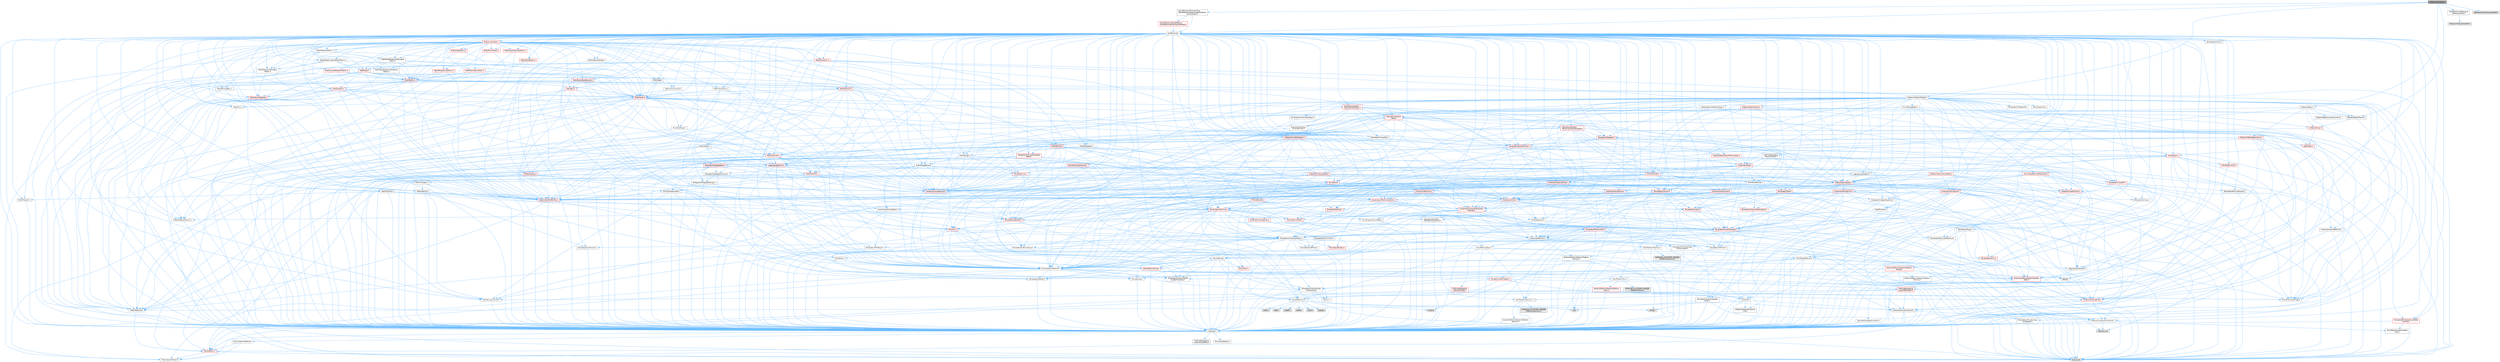digraph "DataLayerInstance.h"
{
 // INTERACTIVE_SVG=YES
 // LATEX_PDF_SIZE
  bgcolor="transparent";
  edge [fontname=Helvetica,fontsize=10,labelfontname=Helvetica,labelfontsize=10];
  node [fontname=Helvetica,fontsize=10,shape=box,height=0.2,width=0.4];
  Node1 [id="Node000001",label="DataLayerInstance.h",height=0.2,width=0.4,color="gray40", fillcolor="grey60", style="filled", fontcolor="black",tooltip=" "];
  Node1 -> Node2 [id="edge1_Node000001_Node000002",color="steelblue1",style="solid",tooltip=" "];
  Node2 [id="Node000002",label="CoreMinimal.h",height=0.2,width=0.4,color="grey40", fillcolor="white", style="filled",URL="$d7/d67/CoreMinimal_8h.html",tooltip=" "];
  Node2 -> Node3 [id="edge2_Node000002_Node000003",color="steelblue1",style="solid",tooltip=" "];
  Node3 [id="Node000003",label="CoreTypes.h",height=0.2,width=0.4,color="grey40", fillcolor="white", style="filled",URL="$dc/dec/CoreTypes_8h.html",tooltip=" "];
  Node3 -> Node4 [id="edge3_Node000003_Node000004",color="steelblue1",style="solid",tooltip=" "];
  Node4 [id="Node000004",label="HAL/Platform.h",height=0.2,width=0.4,color="red", fillcolor="#FFF0F0", style="filled",URL="$d9/dd0/Platform_8h.html",tooltip=" "];
  Node4 -> Node7 [id="edge4_Node000004_Node000007",color="steelblue1",style="solid",tooltip=" "];
  Node7 [id="Node000007",label="type_traits",height=0.2,width=0.4,color="grey60", fillcolor="#E0E0E0", style="filled",tooltip=" "];
  Node4 -> Node8 [id="edge5_Node000004_Node000008",color="steelblue1",style="solid",tooltip=" "];
  Node8 [id="Node000008",label="PreprocessorHelpers.h",height=0.2,width=0.4,color="grey40", fillcolor="white", style="filled",URL="$db/ddb/PreprocessorHelpers_8h.html",tooltip=" "];
  Node3 -> Node14 [id="edge6_Node000003_Node000014",color="steelblue1",style="solid",tooltip=" "];
  Node14 [id="Node000014",label="ProfilingDebugging\l/UMemoryDefines.h",height=0.2,width=0.4,color="grey40", fillcolor="white", style="filled",URL="$d2/da2/UMemoryDefines_8h.html",tooltip=" "];
  Node3 -> Node15 [id="edge7_Node000003_Node000015",color="steelblue1",style="solid",tooltip=" "];
  Node15 [id="Node000015",label="Misc/CoreMiscDefines.h",height=0.2,width=0.4,color="grey40", fillcolor="white", style="filled",URL="$da/d38/CoreMiscDefines_8h.html",tooltip=" "];
  Node15 -> Node4 [id="edge8_Node000015_Node000004",color="steelblue1",style="solid",tooltip=" "];
  Node15 -> Node8 [id="edge9_Node000015_Node000008",color="steelblue1",style="solid",tooltip=" "];
  Node3 -> Node16 [id="edge10_Node000003_Node000016",color="steelblue1",style="solid",tooltip=" "];
  Node16 [id="Node000016",label="Misc/CoreDefines.h",height=0.2,width=0.4,color="grey40", fillcolor="white", style="filled",URL="$d3/dd2/CoreDefines_8h.html",tooltip=" "];
  Node2 -> Node17 [id="edge11_Node000002_Node000017",color="steelblue1",style="solid",tooltip=" "];
  Node17 [id="Node000017",label="CoreFwd.h",height=0.2,width=0.4,color="grey40", fillcolor="white", style="filled",URL="$d1/d1e/CoreFwd_8h.html",tooltip=" "];
  Node17 -> Node3 [id="edge12_Node000017_Node000003",color="steelblue1",style="solid",tooltip=" "];
  Node17 -> Node18 [id="edge13_Node000017_Node000018",color="steelblue1",style="solid",tooltip=" "];
  Node18 [id="Node000018",label="Containers/ContainersFwd.h",height=0.2,width=0.4,color="grey40", fillcolor="white", style="filled",URL="$d4/d0a/ContainersFwd_8h.html",tooltip=" "];
  Node18 -> Node4 [id="edge14_Node000018_Node000004",color="steelblue1",style="solid",tooltip=" "];
  Node18 -> Node3 [id="edge15_Node000018_Node000003",color="steelblue1",style="solid",tooltip=" "];
  Node18 -> Node19 [id="edge16_Node000018_Node000019",color="steelblue1",style="solid",tooltip=" "];
  Node19 [id="Node000019",label="Traits/IsContiguousContainer.h",height=0.2,width=0.4,color="grey40", fillcolor="white", style="filled",URL="$d5/d3c/IsContiguousContainer_8h.html",tooltip=" "];
  Node19 -> Node3 [id="edge17_Node000019_Node000003",color="steelblue1",style="solid",tooltip=" "];
  Node19 -> Node20 [id="edge18_Node000019_Node000020",color="steelblue1",style="solid",tooltip=" "];
  Node20 [id="Node000020",label="Misc/StaticAssertComplete\lType.h",height=0.2,width=0.4,color="grey40", fillcolor="white", style="filled",URL="$d5/d4e/StaticAssertCompleteType_8h.html",tooltip=" "];
  Node19 -> Node21 [id="edge19_Node000019_Node000021",color="steelblue1",style="solid",tooltip=" "];
  Node21 [id="Node000021",label="initializer_list",height=0.2,width=0.4,color="grey60", fillcolor="#E0E0E0", style="filled",tooltip=" "];
  Node17 -> Node22 [id="edge20_Node000017_Node000022",color="steelblue1",style="solid",tooltip=" "];
  Node22 [id="Node000022",label="Math/MathFwd.h",height=0.2,width=0.4,color="grey40", fillcolor="white", style="filled",URL="$d2/d10/MathFwd_8h.html",tooltip=" "];
  Node22 -> Node4 [id="edge21_Node000022_Node000004",color="steelblue1",style="solid",tooltip=" "];
  Node17 -> Node23 [id="edge22_Node000017_Node000023",color="steelblue1",style="solid",tooltip=" "];
  Node23 [id="Node000023",label="UObject/UObjectHierarchy\lFwd.h",height=0.2,width=0.4,color="grey40", fillcolor="white", style="filled",URL="$d3/d13/UObjectHierarchyFwd_8h.html",tooltip=" "];
  Node2 -> Node23 [id="edge23_Node000002_Node000023",color="steelblue1",style="solid",tooltip=" "];
  Node2 -> Node18 [id="edge24_Node000002_Node000018",color="steelblue1",style="solid",tooltip=" "];
  Node2 -> Node24 [id="edge25_Node000002_Node000024",color="steelblue1",style="solid",tooltip=" "];
  Node24 [id="Node000024",label="Misc/VarArgs.h",height=0.2,width=0.4,color="grey40", fillcolor="white", style="filled",URL="$d5/d6f/VarArgs_8h.html",tooltip=" "];
  Node24 -> Node3 [id="edge26_Node000024_Node000003",color="steelblue1",style="solid",tooltip=" "];
  Node2 -> Node25 [id="edge27_Node000002_Node000025",color="steelblue1",style="solid",tooltip=" "];
  Node25 [id="Node000025",label="Logging/LogVerbosity.h",height=0.2,width=0.4,color="grey40", fillcolor="white", style="filled",URL="$d2/d8f/LogVerbosity_8h.html",tooltip=" "];
  Node25 -> Node3 [id="edge28_Node000025_Node000003",color="steelblue1",style="solid",tooltip=" "];
  Node2 -> Node26 [id="edge29_Node000002_Node000026",color="steelblue1",style="solid",tooltip=" "];
  Node26 [id="Node000026",label="Misc/OutputDevice.h",height=0.2,width=0.4,color="grey40", fillcolor="white", style="filled",URL="$d7/d32/OutputDevice_8h.html",tooltip=" "];
  Node26 -> Node17 [id="edge30_Node000026_Node000017",color="steelblue1",style="solid",tooltip=" "];
  Node26 -> Node3 [id="edge31_Node000026_Node000003",color="steelblue1",style="solid",tooltip=" "];
  Node26 -> Node25 [id="edge32_Node000026_Node000025",color="steelblue1",style="solid",tooltip=" "];
  Node26 -> Node24 [id="edge33_Node000026_Node000024",color="steelblue1",style="solid",tooltip=" "];
  Node26 -> Node27 [id="edge34_Node000026_Node000027",color="steelblue1",style="solid",tooltip=" "];
  Node27 [id="Node000027",label="Templates/IsArrayOrRefOf\lTypeByPredicate.h",height=0.2,width=0.4,color="grey40", fillcolor="white", style="filled",URL="$d6/da1/IsArrayOrRefOfTypeByPredicate_8h.html",tooltip=" "];
  Node27 -> Node3 [id="edge35_Node000027_Node000003",color="steelblue1",style="solid",tooltip=" "];
  Node26 -> Node28 [id="edge36_Node000026_Node000028",color="steelblue1",style="solid",tooltip=" "];
  Node28 [id="Node000028",label="Templates/IsValidVariadic\lFunctionArg.h",height=0.2,width=0.4,color="grey40", fillcolor="white", style="filled",URL="$d0/dc8/IsValidVariadicFunctionArg_8h.html",tooltip=" "];
  Node28 -> Node3 [id="edge37_Node000028_Node000003",color="steelblue1",style="solid",tooltip=" "];
  Node28 -> Node29 [id="edge38_Node000028_Node000029",color="steelblue1",style="solid",tooltip=" "];
  Node29 [id="Node000029",label="IsEnum.h",height=0.2,width=0.4,color="grey40", fillcolor="white", style="filled",URL="$d4/de5/IsEnum_8h.html",tooltip=" "];
  Node28 -> Node7 [id="edge39_Node000028_Node000007",color="steelblue1",style="solid",tooltip=" "];
  Node26 -> Node30 [id="edge40_Node000026_Node000030",color="steelblue1",style="solid",tooltip=" "];
  Node30 [id="Node000030",label="Traits/IsCharEncodingCompatible\lWith.h",height=0.2,width=0.4,color="red", fillcolor="#FFF0F0", style="filled",URL="$df/dd1/IsCharEncodingCompatibleWith_8h.html",tooltip=" "];
  Node30 -> Node7 [id="edge41_Node000030_Node000007",color="steelblue1",style="solid",tooltip=" "];
  Node2 -> Node32 [id="edge42_Node000002_Node000032",color="steelblue1",style="solid",tooltip=" "];
  Node32 [id="Node000032",label="HAL/PlatformCrt.h",height=0.2,width=0.4,color="grey40", fillcolor="white", style="filled",URL="$d8/d75/PlatformCrt_8h.html",tooltip=" "];
  Node32 -> Node33 [id="edge43_Node000032_Node000033",color="steelblue1",style="solid",tooltip=" "];
  Node33 [id="Node000033",label="new",height=0.2,width=0.4,color="grey60", fillcolor="#E0E0E0", style="filled",tooltip=" "];
  Node32 -> Node34 [id="edge44_Node000032_Node000034",color="steelblue1",style="solid",tooltip=" "];
  Node34 [id="Node000034",label="wchar.h",height=0.2,width=0.4,color="grey60", fillcolor="#E0E0E0", style="filled",tooltip=" "];
  Node32 -> Node35 [id="edge45_Node000032_Node000035",color="steelblue1",style="solid",tooltip=" "];
  Node35 [id="Node000035",label="stddef.h",height=0.2,width=0.4,color="grey60", fillcolor="#E0E0E0", style="filled",tooltip=" "];
  Node32 -> Node36 [id="edge46_Node000032_Node000036",color="steelblue1",style="solid",tooltip=" "];
  Node36 [id="Node000036",label="stdlib.h",height=0.2,width=0.4,color="grey60", fillcolor="#E0E0E0", style="filled",tooltip=" "];
  Node32 -> Node37 [id="edge47_Node000032_Node000037",color="steelblue1",style="solid",tooltip=" "];
  Node37 [id="Node000037",label="stdio.h",height=0.2,width=0.4,color="grey60", fillcolor="#E0E0E0", style="filled",tooltip=" "];
  Node32 -> Node38 [id="edge48_Node000032_Node000038",color="steelblue1",style="solid",tooltip=" "];
  Node38 [id="Node000038",label="stdarg.h",height=0.2,width=0.4,color="grey60", fillcolor="#E0E0E0", style="filled",tooltip=" "];
  Node32 -> Node39 [id="edge49_Node000032_Node000039",color="steelblue1",style="solid",tooltip=" "];
  Node39 [id="Node000039",label="math.h",height=0.2,width=0.4,color="grey60", fillcolor="#E0E0E0", style="filled",tooltip=" "];
  Node32 -> Node40 [id="edge50_Node000032_Node000040",color="steelblue1",style="solid",tooltip=" "];
  Node40 [id="Node000040",label="float.h",height=0.2,width=0.4,color="grey60", fillcolor="#E0E0E0", style="filled",tooltip=" "];
  Node32 -> Node41 [id="edge51_Node000032_Node000041",color="steelblue1",style="solid",tooltip=" "];
  Node41 [id="Node000041",label="string.h",height=0.2,width=0.4,color="grey60", fillcolor="#E0E0E0", style="filled",tooltip=" "];
  Node2 -> Node42 [id="edge52_Node000002_Node000042",color="steelblue1",style="solid",tooltip=" "];
  Node42 [id="Node000042",label="HAL/PlatformMisc.h",height=0.2,width=0.4,color="grey40", fillcolor="white", style="filled",URL="$d0/df5/PlatformMisc_8h.html",tooltip=" "];
  Node42 -> Node3 [id="edge53_Node000042_Node000003",color="steelblue1",style="solid",tooltip=" "];
  Node42 -> Node43 [id="edge54_Node000042_Node000043",color="steelblue1",style="solid",tooltip=" "];
  Node43 [id="Node000043",label="GenericPlatform/GenericPlatform\lMisc.h",height=0.2,width=0.4,color="red", fillcolor="#FFF0F0", style="filled",URL="$db/d9a/GenericPlatformMisc_8h.html",tooltip=" "];
  Node43 -> Node44 [id="edge55_Node000043_Node000044",color="steelblue1",style="solid",tooltip=" "];
  Node44 [id="Node000044",label="Containers/StringFwd.h",height=0.2,width=0.4,color="red", fillcolor="#FFF0F0", style="filled",URL="$df/d37/StringFwd_8h.html",tooltip=" "];
  Node44 -> Node3 [id="edge56_Node000044_Node000003",color="steelblue1",style="solid",tooltip=" "];
  Node44 -> Node19 [id="edge57_Node000044_Node000019",color="steelblue1",style="solid",tooltip=" "];
  Node43 -> Node17 [id="edge58_Node000043_Node000017",color="steelblue1",style="solid",tooltip=" "];
  Node43 -> Node3 [id="edge59_Node000043_Node000003",color="steelblue1",style="solid",tooltip=" "];
  Node43 -> Node32 [id="edge60_Node000043_Node000032",color="steelblue1",style="solid",tooltip=" "];
  Node43 -> Node47 [id="edge61_Node000043_Node000047",color="steelblue1",style="solid",tooltip=" "];
  Node47 [id="Node000047",label="Math/NumericLimits.h",height=0.2,width=0.4,color="grey40", fillcolor="white", style="filled",URL="$df/d1b/NumericLimits_8h.html",tooltip=" "];
  Node47 -> Node3 [id="edge62_Node000047_Node000003",color="steelblue1",style="solid",tooltip=" "];
  Node43 -> Node49 [id="edge63_Node000043_Node000049",color="steelblue1",style="solid",tooltip=" "];
  Node49 [id="Node000049",label="Misc/EnumClassFlags.h",height=0.2,width=0.4,color="grey40", fillcolor="white", style="filled",URL="$d8/de7/EnumClassFlags_8h.html",tooltip=" "];
  Node42 -> Node52 [id="edge64_Node000042_Node000052",color="steelblue1",style="solid",tooltip=" "];
  Node52 [id="Node000052",label="COMPILED_PLATFORM_HEADER\l(PlatformMisc.h)",height=0.2,width=0.4,color="grey60", fillcolor="#E0E0E0", style="filled",tooltip=" "];
  Node42 -> Node53 [id="edge65_Node000042_Node000053",color="steelblue1",style="solid",tooltip=" "];
  Node53 [id="Node000053",label="ProfilingDebugging\l/CpuProfilerTrace.h",height=0.2,width=0.4,color="red", fillcolor="#FFF0F0", style="filled",URL="$da/dcb/CpuProfilerTrace_8h.html",tooltip=" "];
  Node53 -> Node3 [id="edge66_Node000053_Node000003",color="steelblue1",style="solid",tooltip=" "];
  Node53 -> Node18 [id="edge67_Node000053_Node000018",color="steelblue1",style="solid",tooltip=" "];
  Node53 -> Node54 [id="edge68_Node000053_Node000054",color="steelblue1",style="solid",tooltip=" "];
  Node54 [id="Node000054",label="HAL/PlatformAtomics.h",height=0.2,width=0.4,color="grey40", fillcolor="white", style="filled",URL="$d3/d36/PlatformAtomics_8h.html",tooltip=" "];
  Node54 -> Node3 [id="edge69_Node000054_Node000003",color="steelblue1",style="solid",tooltip=" "];
  Node54 -> Node55 [id="edge70_Node000054_Node000055",color="steelblue1",style="solid",tooltip=" "];
  Node55 [id="Node000055",label="GenericPlatform/GenericPlatform\lAtomics.h",height=0.2,width=0.4,color="grey40", fillcolor="white", style="filled",URL="$da/d72/GenericPlatformAtomics_8h.html",tooltip=" "];
  Node55 -> Node3 [id="edge71_Node000055_Node000003",color="steelblue1",style="solid",tooltip=" "];
  Node54 -> Node56 [id="edge72_Node000054_Node000056",color="steelblue1",style="solid",tooltip=" "];
  Node56 [id="Node000056",label="COMPILED_PLATFORM_HEADER\l(PlatformAtomics.h)",height=0.2,width=0.4,color="grey60", fillcolor="#E0E0E0", style="filled",tooltip=" "];
  Node53 -> Node8 [id="edge73_Node000053_Node000008",color="steelblue1",style="solid",tooltip=" "];
  Node2 -> Node61 [id="edge74_Node000002_Node000061",color="steelblue1",style="solid",tooltip=" "];
  Node61 [id="Node000061",label="Misc/AssertionMacros.h",height=0.2,width=0.4,color="grey40", fillcolor="white", style="filled",URL="$d0/dfa/AssertionMacros_8h.html",tooltip=" "];
  Node61 -> Node3 [id="edge75_Node000061_Node000003",color="steelblue1",style="solid",tooltip=" "];
  Node61 -> Node4 [id="edge76_Node000061_Node000004",color="steelblue1",style="solid",tooltip=" "];
  Node61 -> Node42 [id="edge77_Node000061_Node000042",color="steelblue1",style="solid",tooltip=" "];
  Node61 -> Node8 [id="edge78_Node000061_Node000008",color="steelblue1",style="solid",tooltip=" "];
  Node61 -> Node62 [id="edge79_Node000061_Node000062",color="steelblue1",style="solid",tooltip=" "];
  Node62 [id="Node000062",label="Templates/EnableIf.h",height=0.2,width=0.4,color="grey40", fillcolor="white", style="filled",URL="$d7/d60/EnableIf_8h.html",tooltip=" "];
  Node62 -> Node3 [id="edge80_Node000062_Node000003",color="steelblue1",style="solid",tooltip=" "];
  Node61 -> Node27 [id="edge81_Node000061_Node000027",color="steelblue1",style="solid",tooltip=" "];
  Node61 -> Node28 [id="edge82_Node000061_Node000028",color="steelblue1",style="solid",tooltip=" "];
  Node61 -> Node30 [id="edge83_Node000061_Node000030",color="steelblue1",style="solid",tooltip=" "];
  Node61 -> Node24 [id="edge84_Node000061_Node000024",color="steelblue1",style="solid",tooltip=" "];
  Node61 -> Node63 [id="edge85_Node000061_Node000063",color="steelblue1",style="solid",tooltip=" "];
  Node63 [id="Node000063",label="String/FormatStringSan.h",height=0.2,width=0.4,color="red", fillcolor="#FFF0F0", style="filled",URL="$d3/d8b/FormatStringSan_8h.html",tooltip=" "];
  Node63 -> Node7 [id="edge86_Node000063_Node000007",color="steelblue1",style="solid",tooltip=" "];
  Node63 -> Node3 [id="edge87_Node000063_Node000003",color="steelblue1",style="solid",tooltip=" "];
  Node63 -> Node28 [id="edge88_Node000063_Node000028",color="steelblue1",style="solid",tooltip=" "];
  Node63 -> Node18 [id="edge89_Node000063_Node000018",color="steelblue1",style="solid",tooltip=" "];
  Node61 -> Node69 [id="edge90_Node000061_Node000069",color="steelblue1",style="solid",tooltip=" "];
  Node69 [id="Node000069",label="atomic",height=0.2,width=0.4,color="grey60", fillcolor="#E0E0E0", style="filled",tooltip=" "];
  Node2 -> Node70 [id="edge91_Node000002_Node000070",color="steelblue1",style="solid",tooltip=" "];
  Node70 [id="Node000070",label="Templates/IsPointer.h",height=0.2,width=0.4,color="grey40", fillcolor="white", style="filled",URL="$d7/d05/IsPointer_8h.html",tooltip=" "];
  Node70 -> Node3 [id="edge92_Node000070_Node000003",color="steelblue1",style="solid",tooltip=" "];
  Node2 -> Node71 [id="edge93_Node000002_Node000071",color="steelblue1",style="solid",tooltip=" "];
  Node71 [id="Node000071",label="HAL/PlatformMemory.h",height=0.2,width=0.4,color="grey40", fillcolor="white", style="filled",URL="$de/d68/PlatformMemory_8h.html",tooltip=" "];
  Node71 -> Node3 [id="edge94_Node000071_Node000003",color="steelblue1",style="solid",tooltip=" "];
  Node71 -> Node72 [id="edge95_Node000071_Node000072",color="steelblue1",style="solid",tooltip=" "];
  Node72 [id="Node000072",label="GenericPlatform/GenericPlatform\lMemory.h",height=0.2,width=0.4,color="grey40", fillcolor="white", style="filled",URL="$dd/d22/GenericPlatformMemory_8h.html",tooltip=" "];
  Node72 -> Node17 [id="edge96_Node000072_Node000017",color="steelblue1",style="solid",tooltip=" "];
  Node72 -> Node3 [id="edge97_Node000072_Node000003",color="steelblue1",style="solid",tooltip=" "];
  Node72 -> Node73 [id="edge98_Node000072_Node000073",color="steelblue1",style="solid",tooltip=" "];
  Node73 [id="Node000073",label="HAL/PlatformString.h",height=0.2,width=0.4,color="red", fillcolor="#FFF0F0", style="filled",URL="$db/db5/PlatformString_8h.html",tooltip=" "];
  Node73 -> Node3 [id="edge99_Node000073_Node000003",color="steelblue1",style="solid",tooltip=" "];
  Node72 -> Node41 [id="edge100_Node000072_Node000041",color="steelblue1",style="solid",tooltip=" "];
  Node72 -> Node34 [id="edge101_Node000072_Node000034",color="steelblue1",style="solid",tooltip=" "];
  Node71 -> Node75 [id="edge102_Node000071_Node000075",color="steelblue1",style="solid",tooltip=" "];
  Node75 [id="Node000075",label="COMPILED_PLATFORM_HEADER\l(PlatformMemory.h)",height=0.2,width=0.4,color="grey60", fillcolor="#E0E0E0", style="filled",tooltip=" "];
  Node2 -> Node54 [id="edge103_Node000002_Node000054",color="steelblue1",style="solid",tooltip=" "];
  Node2 -> Node76 [id="edge104_Node000002_Node000076",color="steelblue1",style="solid",tooltip=" "];
  Node76 [id="Node000076",label="Misc/Exec.h",height=0.2,width=0.4,color="grey40", fillcolor="white", style="filled",URL="$de/ddb/Exec_8h.html",tooltip=" "];
  Node76 -> Node3 [id="edge105_Node000076_Node000003",color="steelblue1",style="solid",tooltip=" "];
  Node76 -> Node61 [id="edge106_Node000076_Node000061",color="steelblue1",style="solid",tooltip=" "];
  Node2 -> Node77 [id="edge107_Node000002_Node000077",color="steelblue1",style="solid",tooltip=" "];
  Node77 [id="Node000077",label="HAL/MemoryBase.h",height=0.2,width=0.4,color="grey40", fillcolor="white", style="filled",URL="$d6/d9f/MemoryBase_8h.html",tooltip=" "];
  Node77 -> Node3 [id="edge108_Node000077_Node000003",color="steelblue1",style="solid",tooltip=" "];
  Node77 -> Node54 [id="edge109_Node000077_Node000054",color="steelblue1",style="solid",tooltip=" "];
  Node77 -> Node32 [id="edge110_Node000077_Node000032",color="steelblue1",style="solid",tooltip=" "];
  Node77 -> Node76 [id="edge111_Node000077_Node000076",color="steelblue1",style="solid",tooltip=" "];
  Node77 -> Node26 [id="edge112_Node000077_Node000026",color="steelblue1",style="solid",tooltip=" "];
  Node77 -> Node78 [id="edge113_Node000077_Node000078",color="steelblue1",style="solid",tooltip=" "];
  Node78 [id="Node000078",label="Templates/Atomic.h",height=0.2,width=0.4,color="red", fillcolor="#FFF0F0", style="filled",URL="$d3/d91/Atomic_8h.html",tooltip=" "];
  Node78 -> Node69 [id="edge114_Node000078_Node000069",color="steelblue1",style="solid",tooltip=" "];
  Node2 -> Node87 [id="edge115_Node000002_Node000087",color="steelblue1",style="solid",tooltip=" "];
  Node87 [id="Node000087",label="HAL/UnrealMemory.h",height=0.2,width=0.4,color="grey40", fillcolor="white", style="filled",URL="$d9/d96/UnrealMemory_8h.html",tooltip=" "];
  Node87 -> Node3 [id="edge116_Node000087_Node000003",color="steelblue1",style="solid",tooltip=" "];
  Node87 -> Node72 [id="edge117_Node000087_Node000072",color="steelblue1",style="solid",tooltip=" "];
  Node87 -> Node77 [id="edge118_Node000087_Node000077",color="steelblue1",style="solid",tooltip=" "];
  Node87 -> Node71 [id="edge119_Node000087_Node000071",color="steelblue1",style="solid",tooltip=" "];
  Node87 -> Node88 [id="edge120_Node000087_Node000088",color="steelblue1",style="solid",tooltip=" "];
  Node88 [id="Node000088",label="ProfilingDebugging\l/MemoryTrace.h",height=0.2,width=0.4,color="red", fillcolor="#FFF0F0", style="filled",URL="$da/dd7/MemoryTrace_8h.html",tooltip=" "];
  Node88 -> Node4 [id="edge121_Node000088_Node000004",color="steelblue1",style="solid",tooltip=" "];
  Node88 -> Node49 [id="edge122_Node000088_Node000049",color="steelblue1",style="solid",tooltip=" "];
  Node87 -> Node70 [id="edge123_Node000087_Node000070",color="steelblue1",style="solid",tooltip=" "];
  Node2 -> Node89 [id="edge124_Node000002_Node000089",color="steelblue1",style="solid",tooltip=" "];
  Node89 [id="Node000089",label="Templates/IsArithmetic.h",height=0.2,width=0.4,color="grey40", fillcolor="white", style="filled",URL="$d2/d5d/IsArithmetic_8h.html",tooltip=" "];
  Node89 -> Node3 [id="edge125_Node000089_Node000003",color="steelblue1",style="solid",tooltip=" "];
  Node2 -> Node83 [id="edge126_Node000002_Node000083",color="steelblue1",style="solid",tooltip=" "];
  Node83 [id="Node000083",label="Templates/AndOrNot.h",height=0.2,width=0.4,color="grey40", fillcolor="white", style="filled",URL="$db/d0a/AndOrNot_8h.html",tooltip=" "];
  Node83 -> Node3 [id="edge127_Node000083_Node000003",color="steelblue1",style="solid",tooltip=" "];
  Node2 -> Node90 [id="edge128_Node000002_Node000090",color="steelblue1",style="solid",tooltip=" "];
  Node90 [id="Node000090",label="Templates/IsPODType.h",height=0.2,width=0.4,color="grey40", fillcolor="white", style="filled",URL="$d7/db1/IsPODType_8h.html",tooltip=" "];
  Node90 -> Node3 [id="edge129_Node000090_Node000003",color="steelblue1",style="solid",tooltip=" "];
  Node2 -> Node91 [id="edge130_Node000002_Node000091",color="steelblue1",style="solid",tooltip=" "];
  Node91 [id="Node000091",label="Templates/IsUECoreType.h",height=0.2,width=0.4,color="grey40", fillcolor="white", style="filled",URL="$d1/db8/IsUECoreType_8h.html",tooltip=" "];
  Node91 -> Node3 [id="edge131_Node000091_Node000003",color="steelblue1",style="solid",tooltip=" "];
  Node91 -> Node7 [id="edge132_Node000091_Node000007",color="steelblue1",style="solid",tooltip=" "];
  Node2 -> Node84 [id="edge133_Node000002_Node000084",color="steelblue1",style="solid",tooltip=" "];
  Node84 [id="Node000084",label="Templates/IsTriviallyCopy\lConstructible.h",height=0.2,width=0.4,color="grey40", fillcolor="white", style="filled",URL="$d3/d78/IsTriviallyCopyConstructible_8h.html",tooltip=" "];
  Node84 -> Node3 [id="edge134_Node000084_Node000003",color="steelblue1",style="solid",tooltip=" "];
  Node84 -> Node7 [id="edge135_Node000084_Node000007",color="steelblue1",style="solid",tooltip=" "];
  Node2 -> Node92 [id="edge136_Node000002_Node000092",color="steelblue1",style="solid",tooltip=" "];
  Node92 [id="Node000092",label="Templates/UnrealTypeTraits.h",height=0.2,width=0.4,color="grey40", fillcolor="white", style="filled",URL="$d2/d2d/UnrealTypeTraits_8h.html",tooltip=" "];
  Node92 -> Node3 [id="edge137_Node000092_Node000003",color="steelblue1",style="solid",tooltip=" "];
  Node92 -> Node70 [id="edge138_Node000092_Node000070",color="steelblue1",style="solid",tooltip=" "];
  Node92 -> Node61 [id="edge139_Node000092_Node000061",color="steelblue1",style="solid",tooltip=" "];
  Node92 -> Node83 [id="edge140_Node000092_Node000083",color="steelblue1",style="solid",tooltip=" "];
  Node92 -> Node62 [id="edge141_Node000092_Node000062",color="steelblue1",style="solid",tooltip=" "];
  Node92 -> Node89 [id="edge142_Node000092_Node000089",color="steelblue1",style="solid",tooltip=" "];
  Node92 -> Node29 [id="edge143_Node000092_Node000029",color="steelblue1",style="solid",tooltip=" "];
  Node92 -> Node93 [id="edge144_Node000092_Node000093",color="steelblue1",style="solid",tooltip=" "];
  Node93 [id="Node000093",label="Templates/Models.h",height=0.2,width=0.4,color="red", fillcolor="#FFF0F0", style="filled",URL="$d3/d0c/Models_8h.html",tooltip=" "];
  Node92 -> Node90 [id="edge145_Node000092_Node000090",color="steelblue1",style="solid",tooltip=" "];
  Node92 -> Node91 [id="edge146_Node000092_Node000091",color="steelblue1",style="solid",tooltip=" "];
  Node92 -> Node84 [id="edge147_Node000092_Node000084",color="steelblue1",style="solid",tooltip=" "];
  Node2 -> Node62 [id="edge148_Node000002_Node000062",color="steelblue1",style="solid",tooltip=" "];
  Node2 -> Node94 [id="edge149_Node000002_Node000094",color="steelblue1",style="solid",tooltip=" "];
  Node94 [id="Node000094",label="Templates/RemoveReference.h",height=0.2,width=0.4,color="grey40", fillcolor="white", style="filled",URL="$da/dbe/RemoveReference_8h.html",tooltip=" "];
  Node94 -> Node3 [id="edge150_Node000094_Node000003",color="steelblue1",style="solid",tooltip=" "];
  Node2 -> Node95 [id="edge151_Node000002_Node000095",color="steelblue1",style="solid",tooltip=" "];
  Node95 [id="Node000095",label="Templates/IntegralConstant.h",height=0.2,width=0.4,color="grey40", fillcolor="white", style="filled",URL="$db/d1b/IntegralConstant_8h.html",tooltip=" "];
  Node95 -> Node3 [id="edge152_Node000095_Node000003",color="steelblue1",style="solid",tooltip=" "];
  Node2 -> Node96 [id="edge153_Node000002_Node000096",color="steelblue1",style="solid",tooltip=" "];
  Node96 [id="Node000096",label="Templates/IsClass.h",height=0.2,width=0.4,color="grey40", fillcolor="white", style="filled",URL="$db/dcb/IsClass_8h.html",tooltip=" "];
  Node96 -> Node3 [id="edge154_Node000096_Node000003",color="steelblue1",style="solid",tooltip=" "];
  Node2 -> Node97 [id="edge155_Node000002_Node000097",color="steelblue1",style="solid",tooltip=" "];
  Node97 [id="Node000097",label="Templates/TypeCompatible\lBytes.h",height=0.2,width=0.4,color="grey40", fillcolor="white", style="filled",URL="$df/d0a/TypeCompatibleBytes_8h.html",tooltip=" "];
  Node97 -> Node3 [id="edge156_Node000097_Node000003",color="steelblue1",style="solid",tooltip=" "];
  Node97 -> Node41 [id="edge157_Node000097_Node000041",color="steelblue1",style="solid",tooltip=" "];
  Node97 -> Node33 [id="edge158_Node000097_Node000033",color="steelblue1",style="solid",tooltip=" "];
  Node97 -> Node7 [id="edge159_Node000097_Node000007",color="steelblue1",style="solid",tooltip=" "];
  Node2 -> Node19 [id="edge160_Node000002_Node000019",color="steelblue1",style="solid",tooltip=" "];
  Node2 -> Node98 [id="edge161_Node000002_Node000098",color="steelblue1",style="solid",tooltip=" "];
  Node98 [id="Node000098",label="Templates/UnrealTemplate.h",height=0.2,width=0.4,color="red", fillcolor="#FFF0F0", style="filled",URL="$d4/d24/UnrealTemplate_8h.html",tooltip=" "];
  Node98 -> Node3 [id="edge162_Node000098_Node000003",color="steelblue1",style="solid",tooltip=" "];
  Node98 -> Node70 [id="edge163_Node000098_Node000070",color="steelblue1",style="solid",tooltip=" "];
  Node98 -> Node87 [id="edge164_Node000098_Node000087",color="steelblue1",style="solid",tooltip=" "];
  Node98 -> Node92 [id="edge165_Node000098_Node000092",color="steelblue1",style="solid",tooltip=" "];
  Node98 -> Node94 [id="edge166_Node000098_Node000094",color="steelblue1",style="solid",tooltip=" "];
  Node98 -> Node97 [id="edge167_Node000098_Node000097",color="steelblue1",style="solid",tooltip=" "];
  Node98 -> Node19 [id="edge168_Node000098_Node000019",color="steelblue1",style="solid",tooltip=" "];
  Node98 -> Node7 [id="edge169_Node000098_Node000007",color="steelblue1",style="solid",tooltip=" "];
  Node2 -> Node47 [id="edge170_Node000002_Node000047",color="steelblue1",style="solid",tooltip=" "];
  Node2 -> Node102 [id="edge171_Node000002_Node000102",color="steelblue1",style="solid",tooltip=" "];
  Node102 [id="Node000102",label="HAL/PlatformMath.h",height=0.2,width=0.4,color="red", fillcolor="#FFF0F0", style="filled",URL="$dc/d53/PlatformMath_8h.html",tooltip=" "];
  Node102 -> Node3 [id="edge172_Node000102_Node000003",color="steelblue1",style="solid",tooltip=" "];
  Node2 -> Node85 [id="edge173_Node000002_Node000085",color="steelblue1",style="solid",tooltip=" "];
  Node85 [id="Node000085",label="Templates/IsTriviallyCopy\lAssignable.h",height=0.2,width=0.4,color="grey40", fillcolor="white", style="filled",URL="$d2/df2/IsTriviallyCopyAssignable_8h.html",tooltip=" "];
  Node85 -> Node3 [id="edge174_Node000085_Node000003",color="steelblue1",style="solid",tooltip=" "];
  Node85 -> Node7 [id="edge175_Node000085_Node000007",color="steelblue1",style="solid",tooltip=" "];
  Node2 -> Node110 [id="edge176_Node000002_Node000110",color="steelblue1",style="solid",tooltip=" "];
  Node110 [id="Node000110",label="Templates/MemoryOps.h",height=0.2,width=0.4,color="red", fillcolor="#FFF0F0", style="filled",URL="$db/dea/MemoryOps_8h.html",tooltip=" "];
  Node110 -> Node3 [id="edge177_Node000110_Node000003",color="steelblue1",style="solid",tooltip=" "];
  Node110 -> Node87 [id="edge178_Node000110_Node000087",color="steelblue1",style="solid",tooltip=" "];
  Node110 -> Node85 [id="edge179_Node000110_Node000085",color="steelblue1",style="solid",tooltip=" "];
  Node110 -> Node84 [id="edge180_Node000110_Node000084",color="steelblue1",style="solid",tooltip=" "];
  Node110 -> Node92 [id="edge181_Node000110_Node000092",color="steelblue1",style="solid",tooltip=" "];
  Node110 -> Node33 [id="edge182_Node000110_Node000033",color="steelblue1",style="solid",tooltip=" "];
  Node110 -> Node7 [id="edge183_Node000110_Node000007",color="steelblue1",style="solid",tooltip=" "];
  Node2 -> Node111 [id="edge184_Node000002_Node000111",color="steelblue1",style="solid",tooltip=" "];
  Node111 [id="Node000111",label="Containers/ContainerAllocation\lPolicies.h",height=0.2,width=0.4,color="red", fillcolor="#FFF0F0", style="filled",URL="$d7/dff/ContainerAllocationPolicies_8h.html",tooltip=" "];
  Node111 -> Node3 [id="edge185_Node000111_Node000003",color="steelblue1",style="solid",tooltip=" "];
  Node111 -> Node111 [id="edge186_Node000111_Node000111",color="steelblue1",style="solid",tooltip=" "];
  Node111 -> Node102 [id="edge187_Node000111_Node000102",color="steelblue1",style="solid",tooltip=" "];
  Node111 -> Node87 [id="edge188_Node000111_Node000087",color="steelblue1",style="solid",tooltip=" "];
  Node111 -> Node47 [id="edge189_Node000111_Node000047",color="steelblue1",style="solid",tooltip=" "];
  Node111 -> Node61 [id="edge190_Node000111_Node000061",color="steelblue1",style="solid",tooltip=" "];
  Node111 -> Node110 [id="edge191_Node000111_Node000110",color="steelblue1",style="solid",tooltip=" "];
  Node111 -> Node97 [id="edge192_Node000111_Node000097",color="steelblue1",style="solid",tooltip=" "];
  Node111 -> Node7 [id="edge193_Node000111_Node000007",color="steelblue1",style="solid",tooltip=" "];
  Node2 -> Node114 [id="edge194_Node000002_Node000114",color="steelblue1",style="solid",tooltip=" "];
  Node114 [id="Node000114",label="Templates/IsEnumClass.h",height=0.2,width=0.4,color="grey40", fillcolor="white", style="filled",URL="$d7/d15/IsEnumClass_8h.html",tooltip=" "];
  Node114 -> Node3 [id="edge195_Node000114_Node000003",color="steelblue1",style="solid",tooltip=" "];
  Node114 -> Node83 [id="edge196_Node000114_Node000083",color="steelblue1",style="solid",tooltip=" "];
  Node2 -> Node115 [id="edge197_Node000002_Node000115",color="steelblue1",style="solid",tooltip=" "];
  Node115 [id="Node000115",label="HAL/PlatformProperties.h",height=0.2,width=0.4,color="red", fillcolor="#FFF0F0", style="filled",URL="$d9/db0/PlatformProperties_8h.html",tooltip=" "];
  Node115 -> Node3 [id="edge198_Node000115_Node000003",color="steelblue1",style="solid",tooltip=" "];
  Node2 -> Node118 [id="edge199_Node000002_Node000118",color="steelblue1",style="solid",tooltip=" "];
  Node118 [id="Node000118",label="Misc/EngineVersionBase.h",height=0.2,width=0.4,color="grey40", fillcolor="white", style="filled",URL="$d5/d2b/EngineVersionBase_8h.html",tooltip=" "];
  Node118 -> Node3 [id="edge200_Node000118_Node000003",color="steelblue1",style="solid",tooltip=" "];
  Node2 -> Node119 [id="edge201_Node000002_Node000119",color="steelblue1",style="solid",tooltip=" "];
  Node119 [id="Node000119",label="Internationalization\l/TextNamespaceFwd.h",height=0.2,width=0.4,color="grey40", fillcolor="white", style="filled",URL="$d8/d97/TextNamespaceFwd_8h.html",tooltip=" "];
  Node119 -> Node3 [id="edge202_Node000119_Node000003",color="steelblue1",style="solid",tooltip=" "];
  Node2 -> Node120 [id="edge203_Node000002_Node000120",color="steelblue1",style="solid",tooltip=" "];
  Node120 [id="Node000120",label="Serialization/Archive.h",height=0.2,width=0.4,color="red", fillcolor="#FFF0F0", style="filled",URL="$d7/d3b/Archive_8h.html",tooltip=" "];
  Node120 -> Node17 [id="edge204_Node000120_Node000017",color="steelblue1",style="solid",tooltip=" "];
  Node120 -> Node3 [id="edge205_Node000120_Node000003",color="steelblue1",style="solid",tooltip=" "];
  Node120 -> Node115 [id="edge206_Node000120_Node000115",color="steelblue1",style="solid",tooltip=" "];
  Node120 -> Node119 [id="edge207_Node000120_Node000119",color="steelblue1",style="solid",tooltip=" "];
  Node120 -> Node22 [id="edge208_Node000120_Node000022",color="steelblue1",style="solid",tooltip=" "];
  Node120 -> Node61 [id="edge209_Node000120_Node000061",color="steelblue1",style="solid",tooltip=" "];
  Node120 -> Node118 [id="edge210_Node000120_Node000118",color="steelblue1",style="solid",tooltip=" "];
  Node120 -> Node24 [id="edge211_Node000120_Node000024",color="steelblue1",style="solid",tooltip=" "];
  Node120 -> Node62 [id="edge212_Node000120_Node000062",color="steelblue1",style="solid",tooltip=" "];
  Node120 -> Node27 [id="edge213_Node000120_Node000027",color="steelblue1",style="solid",tooltip=" "];
  Node120 -> Node114 [id="edge214_Node000120_Node000114",color="steelblue1",style="solid",tooltip=" "];
  Node120 -> Node28 [id="edge215_Node000120_Node000028",color="steelblue1",style="solid",tooltip=" "];
  Node120 -> Node98 [id="edge216_Node000120_Node000098",color="steelblue1",style="solid",tooltip=" "];
  Node120 -> Node30 [id="edge217_Node000120_Node000030",color="steelblue1",style="solid",tooltip=" "];
  Node120 -> Node123 [id="edge218_Node000120_Node000123",color="steelblue1",style="solid",tooltip=" "];
  Node123 [id="Node000123",label="UObject/ObjectVersion.h",height=0.2,width=0.4,color="grey40", fillcolor="white", style="filled",URL="$da/d63/ObjectVersion_8h.html",tooltip=" "];
  Node123 -> Node3 [id="edge219_Node000123_Node000003",color="steelblue1",style="solid",tooltip=" "];
  Node2 -> Node124 [id="edge220_Node000002_Node000124",color="steelblue1",style="solid",tooltip=" "];
  Node124 [id="Node000124",label="Templates/Less.h",height=0.2,width=0.4,color="grey40", fillcolor="white", style="filled",URL="$de/dc8/Less_8h.html",tooltip=" "];
  Node124 -> Node3 [id="edge221_Node000124_Node000003",color="steelblue1",style="solid",tooltip=" "];
  Node124 -> Node98 [id="edge222_Node000124_Node000098",color="steelblue1",style="solid",tooltip=" "];
  Node2 -> Node125 [id="edge223_Node000002_Node000125",color="steelblue1",style="solid",tooltip=" "];
  Node125 [id="Node000125",label="Templates/Sorting.h",height=0.2,width=0.4,color="red", fillcolor="#FFF0F0", style="filled",URL="$d3/d9e/Sorting_8h.html",tooltip=" "];
  Node125 -> Node3 [id="edge224_Node000125_Node000003",color="steelblue1",style="solid",tooltip=" "];
  Node125 -> Node102 [id="edge225_Node000125_Node000102",color="steelblue1",style="solid",tooltip=" "];
  Node125 -> Node124 [id="edge226_Node000125_Node000124",color="steelblue1",style="solid",tooltip=" "];
  Node2 -> Node136 [id="edge227_Node000002_Node000136",color="steelblue1",style="solid",tooltip=" "];
  Node136 [id="Node000136",label="Misc/Char.h",height=0.2,width=0.4,color="red", fillcolor="#FFF0F0", style="filled",URL="$d0/d58/Char_8h.html",tooltip=" "];
  Node136 -> Node3 [id="edge228_Node000136_Node000003",color="steelblue1",style="solid",tooltip=" "];
  Node136 -> Node7 [id="edge229_Node000136_Node000007",color="steelblue1",style="solid",tooltip=" "];
  Node2 -> Node139 [id="edge230_Node000002_Node000139",color="steelblue1",style="solid",tooltip=" "];
  Node139 [id="Node000139",label="GenericPlatform/GenericPlatform\lStricmp.h",height=0.2,width=0.4,color="grey40", fillcolor="white", style="filled",URL="$d2/d86/GenericPlatformStricmp_8h.html",tooltip=" "];
  Node139 -> Node3 [id="edge231_Node000139_Node000003",color="steelblue1",style="solid",tooltip=" "];
  Node2 -> Node140 [id="edge232_Node000002_Node000140",color="steelblue1",style="solid",tooltip=" "];
  Node140 [id="Node000140",label="GenericPlatform/GenericPlatform\lString.h",height=0.2,width=0.4,color="red", fillcolor="#FFF0F0", style="filled",URL="$dd/d20/GenericPlatformString_8h.html",tooltip=" "];
  Node140 -> Node3 [id="edge233_Node000140_Node000003",color="steelblue1",style="solid",tooltip=" "];
  Node140 -> Node139 [id="edge234_Node000140_Node000139",color="steelblue1",style="solid",tooltip=" "];
  Node140 -> Node62 [id="edge235_Node000140_Node000062",color="steelblue1",style="solid",tooltip=" "];
  Node140 -> Node30 [id="edge236_Node000140_Node000030",color="steelblue1",style="solid",tooltip=" "];
  Node140 -> Node7 [id="edge237_Node000140_Node000007",color="steelblue1",style="solid",tooltip=" "];
  Node2 -> Node73 [id="edge238_Node000002_Node000073",color="steelblue1",style="solid",tooltip=" "];
  Node2 -> Node143 [id="edge239_Node000002_Node000143",color="steelblue1",style="solid",tooltip=" "];
  Node143 [id="Node000143",label="Misc/CString.h",height=0.2,width=0.4,color="grey40", fillcolor="white", style="filled",URL="$d2/d49/CString_8h.html",tooltip=" "];
  Node143 -> Node3 [id="edge240_Node000143_Node000003",color="steelblue1",style="solid",tooltip=" "];
  Node143 -> Node32 [id="edge241_Node000143_Node000032",color="steelblue1",style="solid",tooltip=" "];
  Node143 -> Node73 [id="edge242_Node000143_Node000073",color="steelblue1",style="solid",tooltip=" "];
  Node143 -> Node61 [id="edge243_Node000143_Node000061",color="steelblue1",style="solid",tooltip=" "];
  Node143 -> Node136 [id="edge244_Node000143_Node000136",color="steelblue1",style="solid",tooltip=" "];
  Node143 -> Node24 [id="edge245_Node000143_Node000024",color="steelblue1",style="solid",tooltip=" "];
  Node143 -> Node27 [id="edge246_Node000143_Node000027",color="steelblue1",style="solid",tooltip=" "];
  Node143 -> Node28 [id="edge247_Node000143_Node000028",color="steelblue1",style="solid",tooltip=" "];
  Node143 -> Node30 [id="edge248_Node000143_Node000030",color="steelblue1",style="solid",tooltip=" "];
  Node2 -> Node144 [id="edge249_Node000002_Node000144",color="steelblue1",style="solid",tooltip=" "];
  Node144 [id="Node000144",label="Misc/Crc.h",height=0.2,width=0.4,color="red", fillcolor="#FFF0F0", style="filled",URL="$d4/dd2/Crc_8h.html",tooltip=" "];
  Node144 -> Node3 [id="edge250_Node000144_Node000003",color="steelblue1",style="solid",tooltip=" "];
  Node144 -> Node73 [id="edge251_Node000144_Node000073",color="steelblue1",style="solid",tooltip=" "];
  Node144 -> Node61 [id="edge252_Node000144_Node000061",color="steelblue1",style="solid",tooltip=" "];
  Node144 -> Node143 [id="edge253_Node000144_Node000143",color="steelblue1",style="solid",tooltip=" "];
  Node144 -> Node136 [id="edge254_Node000144_Node000136",color="steelblue1",style="solid",tooltip=" "];
  Node144 -> Node92 [id="edge255_Node000144_Node000092",color="steelblue1",style="solid",tooltip=" "];
  Node2 -> Node135 [id="edge256_Node000002_Node000135",color="steelblue1",style="solid",tooltip=" "];
  Node135 [id="Node000135",label="Math/UnrealMathUtility.h",height=0.2,width=0.4,color="red", fillcolor="#FFF0F0", style="filled",URL="$db/db8/UnrealMathUtility_8h.html",tooltip=" "];
  Node135 -> Node3 [id="edge257_Node000135_Node000003",color="steelblue1",style="solid",tooltip=" "];
  Node135 -> Node61 [id="edge258_Node000135_Node000061",color="steelblue1",style="solid",tooltip=" "];
  Node135 -> Node102 [id="edge259_Node000135_Node000102",color="steelblue1",style="solid",tooltip=" "];
  Node135 -> Node22 [id="edge260_Node000135_Node000022",color="steelblue1",style="solid",tooltip=" "];
  Node2 -> Node145 [id="edge261_Node000002_Node000145",color="steelblue1",style="solid",tooltip=" "];
  Node145 [id="Node000145",label="Containers/UnrealString.h",height=0.2,width=0.4,color="red", fillcolor="#FFF0F0", style="filled",URL="$d5/dba/UnrealString_8h.html",tooltip=" "];
  Node2 -> Node149 [id="edge262_Node000002_Node000149",color="steelblue1",style="solid",tooltip=" "];
  Node149 [id="Node000149",label="Containers/Array.h",height=0.2,width=0.4,color="red", fillcolor="#FFF0F0", style="filled",URL="$df/dd0/Array_8h.html",tooltip=" "];
  Node149 -> Node3 [id="edge263_Node000149_Node000003",color="steelblue1",style="solid",tooltip=" "];
  Node149 -> Node61 [id="edge264_Node000149_Node000061",color="steelblue1",style="solid",tooltip=" "];
  Node149 -> Node87 [id="edge265_Node000149_Node000087",color="steelblue1",style="solid",tooltip=" "];
  Node149 -> Node92 [id="edge266_Node000149_Node000092",color="steelblue1",style="solid",tooltip=" "];
  Node149 -> Node98 [id="edge267_Node000149_Node000098",color="steelblue1",style="solid",tooltip=" "];
  Node149 -> Node111 [id="edge268_Node000149_Node000111",color="steelblue1",style="solid",tooltip=" "];
  Node149 -> Node120 [id="edge269_Node000149_Node000120",color="steelblue1",style="solid",tooltip=" "];
  Node149 -> Node128 [id="edge270_Node000149_Node000128",color="steelblue1",style="solid",tooltip=" "];
  Node128 [id="Node000128",label="Templates/Invoke.h",height=0.2,width=0.4,color="red", fillcolor="#FFF0F0", style="filled",URL="$d7/deb/Invoke_8h.html",tooltip=" "];
  Node128 -> Node3 [id="edge271_Node000128_Node000003",color="steelblue1",style="solid",tooltip=" "];
  Node128 -> Node98 [id="edge272_Node000128_Node000098",color="steelblue1",style="solid",tooltip=" "];
  Node128 -> Node7 [id="edge273_Node000128_Node000007",color="steelblue1",style="solid",tooltip=" "];
  Node149 -> Node124 [id="edge274_Node000149_Node000124",color="steelblue1",style="solid",tooltip=" "];
  Node149 -> Node125 [id="edge275_Node000149_Node000125",color="steelblue1",style="solid",tooltip=" "];
  Node149 -> Node172 [id="edge276_Node000149_Node000172",color="steelblue1",style="solid",tooltip=" "];
  Node172 [id="Node000172",label="Templates/AlignmentTemplates.h",height=0.2,width=0.4,color="red", fillcolor="#FFF0F0", style="filled",URL="$dd/d32/AlignmentTemplates_8h.html",tooltip=" "];
  Node172 -> Node3 [id="edge277_Node000172_Node000003",color="steelblue1",style="solid",tooltip=" "];
  Node172 -> Node70 [id="edge278_Node000172_Node000070",color="steelblue1",style="solid",tooltip=" "];
  Node149 -> Node7 [id="edge279_Node000149_Node000007",color="steelblue1",style="solid",tooltip=" "];
  Node2 -> Node173 [id="edge280_Node000002_Node000173",color="steelblue1",style="solid",tooltip=" "];
  Node173 [id="Node000173",label="Misc/FrameNumber.h",height=0.2,width=0.4,color="grey40", fillcolor="white", style="filled",URL="$dd/dbd/FrameNumber_8h.html",tooltip=" "];
  Node173 -> Node3 [id="edge281_Node000173_Node000003",color="steelblue1",style="solid",tooltip=" "];
  Node173 -> Node47 [id="edge282_Node000173_Node000047",color="steelblue1",style="solid",tooltip=" "];
  Node173 -> Node135 [id="edge283_Node000173_Node000135",color="steelblue1",style="solid",tooltip=" "];
  Node173 -> Node62 [id="edge284_Node000173_Node000062",color="steelblue1",style="solid",tooltip=" "];
  Node173 -> Node92 [id="edge285_Node000173_Node000092",color="steelblue1",style="solid",tooltip=" "];
  Node2 -> Node174 [id="edge286_Node000002_Node000174",color="steelblue1",style="solid",tooltip=" "];
  Node174 [id="Node000174",label="Misc/Timespan.h",height=0.2,width=0.4,color="grey40", fillcolor="white", style="filled",URL="$da/dd9/Timespan_8h.html",tooltip=" "];
  Node174 -> Node3 [id="edge287_Node000174_Node000003",color="steelblue1",style="solid",tooltip=" "];
  Node174 -> Node175 [id="edge288_Node000174_Node000175",color="steelblue1",style="solid",tooltip=" "];
  Node175 [id="Node000175",label="Math/Interval.h",height=0.2,width=0.4,color="grey40", fillcolor="white", style="filled",URL="$d1/d55/Interval_8h.html",tooltip=" "];
  Node175 -> Node3 [id="edge289_Node000175_Node000003",color="steelblue1",style="solid",tooltip=" "];
  Node175 -> Node89 [id="edge290_Node000175_Node000089",color="steelblue1",style="solid",tooltip=" "];
  Node175 -> Node92 [id="edge291_Node000175_Node000092",color="steelblue1",style="solid",tooltip=" "];
  Node175 -> Node47 [id="edge292_Node000175_Node000047",color="steelblue1",style="solid",tooltip=" "];
  Node175 -> Node135 [id="edge293_Node000175_Node000135",color="steelblue1",style="solid",tooltip=" "];
  Node174 -> Node135 [id="edge294_Node000174_Node000135",color="steelblue1",style="solid",tooltip=" "];
  Node174 -> Node61 [id="edge295_Node000174_Node000061",color="steelblue1",style="solid",tooltip=" "];
  Node2 -> Node176 [id="edge296_Node000002_Node000176",color="steelblue1",style="solid",tooltip=" "];
  Node176 [id="Node000176",label="Containers/StringConv.h",height=0.2,width=0.4,color="red", fillcolor="#FFF0F0", style="filled",URL="$d3/ddf/StringConv_8h.html",tooltip=" "];
  Node176 -> Node3 [id="edge297_Node000176_Node000003",color="steelblue1",style="solid",tooltip=" "];
  Node176 -> Node61 [id="edge298_Node000176_Node000061",color="steelblue1",style="solid",tooltip=" "];
  Node176 -> Node111 [id="edge299_Node000176_Node000111",color="steelblue1",style="solid",tooltip=" "];
  Node176 -> Node149 [id="edge300_Node000176_Node000149",color="steelblue1",style="solid",tooltip=" "];
  Node176 -> Node143 [id="edge301_Node000176_Node000143",color="steelblue1",style="solid",tooltip=" "];
  Node176 -> Node177 [id="edge302_Node000176_Node000177",color="steelblue1",style="solid",tooltip=" "];
  Node177 [id="Node000177",label="Templates/IsArray.h",height=0.2,width=0.4,color="grey40", fillcolor="white", style="filled",URL="$d8/d8d/IsArray_8h.html",tooltip=" "];
  Node177 -> Node3 [id="edge303_Node000177_Node000003",color="steelblue1",style="solid",tooltip=" "];
  Node176 -> Node98 [id="edge304_Node000176_Node000098",color="steelblue1",style="solid",tooltip=" "];
  Node176 -> Node92 [id="edge305_Node000176_Node000092",color="steelblue1",style="solid",tooltip=" "];
  Node176 -> Node30 [id="edge306_Node000176_Node000030",color="steelblue1",style="solid",tooltip=" "];
  Node176 -> Node19 [id="edge307_Node000176_Node000019",color="steelblue1",style="solid",tooltip=" "];
  Node176 -> Node7 [id="edge308_Node000176_Node000007",color="steelblue1",style="solid",tooltip=" "];
  Node2 -> Node178 [id="edge309_Node000002_Node000178",color="steelblue1",style="solid",tooltip=" "];
  Node178 [id="Node000178",label="UObject/UnrealNames.h",height=0.2,width=0.4,color="red", fillcolor="#FFF0F0", style="filled",URL="$d8/db1/UnrealNames_8h.html",tooltip=" "];
  Node178 -> Node3 [id="edge310_Node000178_Node000003",color="steelblue1",style="solid",tooltip=" "];
  Node2 -> Node180 [id="edge311_Node000002_Node000180",color="steelblue1",style="solid",tooltip=" "];
  Node180 [id="Node000180",label="UObject/NameTypes.h",height=0.2,width=0.4,color="red", fillcolor="#FFF0F0", style="filled",URL="$d6/d35/NameTypes_8h.html",tooltip=" "];
  Node180 -> Node3 [id="edge312_Node000180_Node000003",color="steelblue1",style="solid",tooltip=" "];
  Node180 -> Node61 [id="edge313_Node000180_Node000061",color="steelblue1",style="solid",tooltip=" "];
  Node180 -> Node87 [id="edge314_Node000180_Node000087",color="steelblue1",style="solid",tooltip=" "];
  Node180 -> Node92 [id="edge315_Node000180_Node000092",color="steelblue1",style="solid",tooltip=" "];
  Node180 -> Node98 [id="edge316_Node000180_Node000098",color="steelblue1",style="solid",tooltip=" "];
  Node180 -> Node145 [id="edge317_Node000180_Node000145",color="steelblue1",style="solid",tooltip=" "];
  Node180 -> Node176 [id="edge318_Node000180_Node000176",color="steelblue1",style="solid",tooltip=" "];
  Node180 -> Node44 [id="edge319_Node000180_Node000044",color="steelblue1",style="solid",tooltip=" "];
  Node180 -> Node178 [id="edge320_Node000180_Node000178",color="steelblue1",style="solid",tooltip=" "];
  Node180 -> Node78 [id="edge321_Node000180_Node000078",color="steelblue1",style="solid",tooltip=" "];
  Node180 -> Node157 [id="edge322_Node000180_Node000157",color="steelblue1",style="solid",tooltip=" "];
  Node157 [id="Node000157",label="Serialization/MemoryLayout.h",height=0.2,width=0.4,color="red", fillcolor="#FFF0F0", style="filled",URL="$d7/d66/MemoryLayout_8h.html",tooltip=" "];
  Node157 -> Node160 [id="edge323_Node000157_Node000160",color="steelblue1",style="solid",tooltip=" "];
  Node160 [id="Node000160",label="Containers/EnumAsByte.h",height=0.2,width=0.4,color="grey40", fillcolor="white", style="filled",URL="$d6/d9a/EnumAsByte_8h.html",tooltip=" "];
  Node160 -> Node3 [id="edge324_Node000160_Node000003",color="steelblue1",style="solid",tooltip=" "];
  Node160 -> Node90 [id="edge325_Node000160_Node000090",color="steelblue1",style="solid",tooltip=" "];
  Node160 -> Node161 [id="edge326_Node000160_Node000161",color="steelblue1",style="solid",tooltip=" "];
  Node161 [id="Node000161",label="Templates/TypeHash.h",height=0.2,width=0.4,color="red", fillcolor="#FFF0F0", style="filled",URL="$d1/d62/TypeHash_8h.html",tooltip=" "];
  Node161 -> Node3 [id="edge327_Node000161_Node000003",color="steelblue1",style="solid",tooltip=" "];
  Node161 -> Node144 [id="edge328_Node000161_Node000144",color="steelblue1",style="solid",tooltip=" "];
  Node161 -> Node7 [id="edge329_Node000161_Node000007",color="steelblue1",style="solid",tooltip=" "];
  Node157 -> Node44 [id="edge330_Node000157_Node000044",color="steelblue1",style="solid",tooltip=" "];
  Node157 -> Node87 [id="edge331_Node000157_Node000087",color="steelblue1",style="solid",tooltip=" "];
  Node157 -> Node62 [id="edge332_Node000157_Node000062",color="steelblue1",style="solid",tooltip=" "];
  Node157 -> Node93 [id="edge333_Node000157_Node000093",color="steelblue1",style="solid",tooltip=" "];
  Node157 -> Node98 [id="edge334_Node000157_Node000098",color="steelblue1",style="solid",tooltip=" "];
  Node2 -> Node188 [id="edge335_Node000002_Node000188",color="steelblue1",style="solid",tooltip=" "];
  Node188 [id="Node000188",label="Misc/Parse.h",height=0.2,width=0.4,color="red", fillcolor="#FFF0F0", style="filled",URL="$dc/d71/Parse_8h.html",tooltip=" "];
  Node188 -> Node44 [id="edge336_Node000188_Node000044",color="steelblue1",style="solid",tooltip=" "];
  Node188 -> Node145 [id="edge337_Node000188_Node000145",color="steelblue1",style="solid",tooltip=" "];
  Node188 -> Node3 [id="edge338_Node000188_Node000003",color="steelblue1",style="solid",tooltip=" "];
  Node188 -> Node32 [id="edge339_Node000188_Node000032",color="steelblue1",style="solid",tooltip=" "];
  Node188 -> Node49 [id="edge340_Node000188_Node000049",color="steelblue1",style="solid",tooltip=" "];
  Node188 -> Node189 [id="edge341_Node000188_Node000189",color="steelblue1",style="solid",tooltip=" "];
  Node189 [id="Node000189",label="Templates/Function.h",height=0.2,width=0.4,color="red", fillcolor="#FFF0F0", style="filled",URL="$df/df5/Function_8h.html",tooltip=" "];
  Node189 -> Node3 [id="edge342_Node000189_Node000003",color="steelblue1",style="solid",tooltip=" "];
  Node189 -> Node61 [id="edge343_Node000189_Node000061",color="steelblue1",style="solid",tooltip=" "];
  Node189 -> Node87 [id="edge344_Node000189_Node000087",color="steelblue1",style="solid",tooltip=" "];
  Node189 -> Node92 [id="edge345_Node000189_Node000092",color="steelblue1",style="solid",tooltip=" "];
  Node189 -> Node128 [id="edge346_Node000189_Node000128",color="steelblue1",style="solid",tooltip=" "];
  Node189 -> Node98 [id="edge347_Node000189_Node000098",color="steelblue1",style="solid",tooltip=" "];
  Node189 -> Node135 [id="edge348_Node000189_Node000135",color="steelblue1",style="solid",tooltip=" "];
  Node189 -> Node33 [id="edge349_Node000189_Node000033",color="steelblue1",style="solid",tooltip=" "];
  Node189 -> Node7 [id="edge350_Node000189_Node000007",color="steelblue1",style="solid",tooltip=" "];
  Node2 -> Node172 [id="edge351_Node000002_Node000172",color="steelblue1",style="solid",tooltip=" "];
  Node2 -> Node191 [id="edge352_Node000002_Node000191",color="steelblue1",style="solid",tooltip=" "];
  Node191 [id="Node000191",label="Misc/StructBuilder.h",height=0.2,width=0.4,color="grey40", fillcolor="white", style="filled",URL="$d9/db3/StructBuilder_8h.html",tooltip=" "];
  Node191 -> Node3 [id="edge353_Node000191_Node000003",color="steelblue1",style="solid",tooltip=" "];
  Node191 -> Node135 [id="edge354_Node000191_Node000135",color="steelblue1",style="solid",tooltip=" "];
  Node191 -> Node172 [id="edge355_Node000191_Node000172",color="steelblue1",style="solid",tooltip=" "];
  Node2 -> Node104 [id="edge356_Node000002_Node000104",color="steelblue1",style="solid",tooltip=" "];
  Node104 [id="Node000104",label="Templates/Decay.h",height=0.2,width=0.4,color="grey40", fillcolor="white", style="filled",URL="$dd/d0f/Decay_8h.html",tooltip=" "];
  Node104 -> Node3 [id="edge357_Node000104_Node000003",color="steelblue1",style="solid",tooltip=" "];
  Node104 -> Node94 [id="edge358_Node000104_Node000094",color="steelblue1",style="solid",tooltip=" "];
  Node104 -> Node7 [id="edge359_Node000104_Node000007",color="steelblue1",style="solid",tooltip=" "];
  Node2 -> Node192 [id="edge360_Node000002_Node000192",color="steelblue1",style="solid",tooltip=" "];
  Node192 [id="Node000192",label="Templates/PointerIsConvertible\lFromTo.h",height=0.2,width=0.4,color="red", fillcolor="#FFF0F0", style="filled",URL="$d6/d65/PointerIsConvertibleFromTo_8h.html",tooltip=" "];
  Node192 -> Node3 [id="edge361_Node000192_Node000003",color="steelblue1",style="solid",tooltip=" "];
  Node192 -> Node20 [id="edge362_Node000192_Node000020",color="steelblue1",style="solid",tooltip=" "];
  Node192 -> Node7 [id="edge363_Node000192_Node000007",color="steelblue1",style="solid",tooltip=" "];
  Node2 -> Node128 [id="edge364_Node000002_Node000128",color="steelblue1",style="solid",tooltip=" "];
  Node2 -> Node189 [id="edge365_Node000002_Node000189",color="steelblue1",style="solid",tooltip=" "];
  Node2 -> Node161 [id="edge366_Node000002_Node000161",color="steelblue1",style="solid",tooltip=" "];
  Node2 -> Node193 [id="edge367_Node000002_Node000193",color="steelblue1",style="solid",tooltip=" "];
  Node193 [id="Node000193",label="Containers/ScriptArray.h",height=0.2,width=0.4,color="red", fillcolor="#FFF0F0", style="filled",URL="$dc/daf/ScriptArray_8h.html",tooltip=" "];
  Node193 -> Node3 [id="edge368_Node000193_Node000003",color="steelblue1",style="solid",tooltip=" "];
  Node193 -> Node61 [id="edge369_Node000193_Node000061",color="steelblue1",style="solid",tooltip=" "];
  Node193 -> Node87 [id="edge370_Node000193_Node000087",color="steelblue1",style="solid",tooltip=" "];
  Node193 -> Node111 [id="edge371_Node000193_Node000111",color="steelblue1",style="solid",tooltip=" "];
  Node193 -> Node149 [id="edge372_Node000193_Node000149",color="steelblue1",style="solid",tooltip=" "];
  Node193 -> Node21 [id="edge373_Node000193_Node000021",color="steelblue1",style="solid",tooltip=" "];
  Node2 -> Node194 [id="edge374_Node000002_Node000194",color="steelblue1",style="solid",tooltip=" "];
  Node194 [id="Node000194",label="Containers/BitArray.h",height=0.2,width=0.4,color="red", fillcolor="#FFF0F0", style="filled",URL="$d1/de4/BitArray_8h.html",tooltip=" "];
  Node194 -> Node111 [id="edge375_Node000194_Node000111",color="steelblue1",style="solid",tooltip=" "];
  Node194 -> Node3 [id="edge376_Node000194_Node000003",color="steelblue1",style="solid",tooltip=" "];
  Node194 -> Node54 [id="edge377_Node000194_Node000054",color="steelblue1",style="solid",tooltip=" "];
  Node194 -> Node87 [id="edge378_Node000194_Node000087",color="steelblue1",style="solid",tooltip=" "];
  Node194 -> Node135 [id="edge379_Node000194_Node000135",color="steelblue1",style="solid",tooltip=" "];
  Node194 -> Node61 [id="edge380_Node000194_Node000061",color="steelblue1",style="solid",tooltip=" "];
  Node194 -> Node49 [id="edge381_Node000194_Node000049",color="steelblue1",style="solid",tooltip=" "];
  Node194 -> Node120 [id="edge382_Node000194_Node000120",color="steelblue1",style="solid",tooltip=" "];
  Node194 -> Node157 [id="edge383_Node000194_Node000157",color="steelblue1",style="solid",tooltip=" "];
  Node194 -> Node62 [id="edge384_Node000194_Node000062",color="steelblue1",style="solid",tooltip=" "];
  Node194 -> Node128 [id="edge385_Node000194_Node000128",color="steelblue1",style="solid",tooltip=" "];
  Node194 -> Node98 [id="edge386_Node000194_Node000098",color="steelblue1",style="solid",tooltip=" "];
  Node194 -> Node92 [id="edge387_Node000194_Node000092",color="steelblue1",style="solid",tooltip=" "];
  Node2 -> Node195 [id="edge388_Node000002_Node000195",color="steelblue1",style="solid",tooltip=" "];
  Node195 [id="Node000195",label="Containers/SparseArray.h",height=0.2,width=0.4,color="red", fillcolor="#FFF0F0", style="filled",URL="$d5/dbf/SparseArray_8h.html",tooltip=" "];
  Node195 -> Node3 [id="edge389_Node000195_Node000003",color="steelblue1",style="solid",tooltip=" "];
  Node195 -> Node61 [id="edge390_Node000195_Node000061",color="steelblue1",style="solid",tooltip=" "];
  Node195 -> Node87 [id="edge391_Node000195_Node000087",color="steelblue1",style="solid",tooltip=" "];
  Node195 -> Node92 [id="edge392_Node000195_Node000092",color="steelblue1",style="solid",tooltip=" "];
  Node195 -> Node98 [id="edge393_Node000195_Node000098",color="steelblue1",style="solid",tooltip=" "];
  Node195 -> Node111 [id="edge394_Node000195_Node000111",color="steelblue1",style="solid",tooltip=" "];
  Node195 -> Node124 [id="edge395_Node000195_Node000124",color="steelblue1",style="solid",tooltip=" "];
  Node195 -> Node149 [id="edge396_Node000195_Node000149",color="steelblue1",style="solid",tooltip=" "];
  Node195 -> Node135 [id="edge397_Node000195_Node000135",color="steelblue1",style="solid",tooltip=" "];
  Node195 -> Node193 [id="edge398_Node000195_Node000193",color="steelblue1",style="solid",tooltip=" "];
  Node195 -> Node194 [id="edge399_Node000195_Node000194",color="steelblue1",style="solid",tooltip=" "];
  Node195 -> Node145 [id="edge400_Node000195_Node000145",color="steelblue1",style="solid",tooltip=" "];
  Node2 -> Node211 [id="edge401_Node000002_Node000211",color="steelblue1",style="solid",tooltip=" "];
  Node211 [id="Node000211",label="Containers/Set.h",height=0.2,width=0.4,color="red", fillcolor="#FFF0F0", style="filled",URL="$d4/d45/Set_8h.html",tooltip=" "];
  Node211 -> Node111 [id="edge402_Node000211_Node000111",color="steelblue1",style="solid",tooltip=" "];
  Node211 -> Node195 [id="edge403_Node000211_Node000195",color="steelblue1",style="solid",tooltip=" "];
  Node211 -> Node18 [id="edge404_Node000211_Node000018",color="steelblue1",style="solid",tooltip=" "];
  Node211 -> Node135 [id="edge405_Node000211_Node000135",color="steelblue1",style="solid",tooltip=" "];
  Node211 -> Node61 [id="edge406_Node000211_Node000061",color="steelblue1",style="solid",tooltip=" "];
  Node211 -> Node191 [id="edge407_Node000211_Node000191",color="steelblue1",style="solid",tooltip=" "];
  Node211 -> Node189 [id="edge408_Node000211_Node000189",color="steelblue1",style="solid",tooltip=" "];
  Node211 -> Node125 [id="edge409_Node000211_Node000125",color="steelblue1",style="solid",tooltip=" "];
  Node211 -> Node161 [id="edge410_Node000211_Node000161",color="steelblue1",style="solid",tooltip=" "];
  Node211 -> Node98 [id="edge411_Node000211_Node000098",color="steelblue1",style="solid",tooltip=" "];
  Node211 -> Node21 [id="edge412_Node000211_Node000021",color="steelblue1",style="solid",tooltip=" "];
  Node211 -> Node7 [id="edge413_Node000211_Node000007",color="steelblue1",style="solid",tooltip=" "];
  Node2 -> Node214 [id="edge414_Node000002_Node000214",color="steelblue1",style="solid",tooltip=" "];
  Node214 [id="Node000214",label="Algo/Reverse.h",height=0.2,width=0.4,color="grey40", fillcolor="white", style="filled",URL="$d5/d93/Reverse_8h.html",tooltip=" "];
  Node214 -> Node3 [id="edge415_Node000214_Node000003",color="steelblue1",style="solid",tooltip=" "];
  Node214 -> Node98 [id="edge416_Node000214_Node000098",color="steelblue1",style="solid",tooltip=" "];
  Node2 -> Node215 [id="edge417_Node000002_Node000215",color="steelblue1",style="solid",tooltip=" "];
  Node215 [id="Node000215",label="Containers/Map.h",height=0.2,width=0.4,color="red", fillcolor="#FFF0F0", style="filled",URL="$df/d79/Map_8h.html",tooltip=" "];
  Node215 -> Node3 [id="edge418_Node000215_Node000003",color="steelblue1",style="solid",tooltip=" "];
  Node215 -> Node214 [id="edge419_Node000215_Node000214",color="steelblue1",style="solid",tooltip=" "];
  Node215 -> Node211 [id="edge420_Node000215_Node000211",color="steelblue1",style="solid",tooltip=" "];
  Node215 -> Node145 [id="edge421_Node000215_Node000145",color="steelblue1",style="solid",tooltip=" "];
  Node215 -> Node61 [id="edge422_Node000215_Node000061",color="steelblue1",style="solid",tooltip=" "];
  Node215 -> Node191 [id="edge423_Node000215_Node000191",color="steelblue1",style="solid",tooltip=" "];
  Node215 -> Node189 [id="edge424_Node000215_Node000189",color="steelblue1",style="solid",tooltip=" "];
  Node215 -> Node125 [id="edge425_Node000215_Node000125",color="steelblue1",style="solid",tooltip=" "];
  Node215 -> Node216 [id="edge426_Node000215_Node000216",color="steelblue1",style="solid",tooltip=" "];
  Node216 [id="Node000216",label="Templates/Tuple.h",height=0.2,width=0.4,color="red", fillcolor="#FFF0F0", style="filled",URL="$d2/d4f/Tuple_8h.html",tooltip=" "];
  Node216 -> Node3 [id="edge427_Node000216_Node000003",color="steelblue1",style="solid",tooltip=" "];
  Node216 -> Node98 [id="edge428_Node000216_Node000098",color="steelblue1",style="solid",tooltip=" "];
  Node216 -> Node217 [id="edge429_Node000216_Node000217",color="steelblue1",style="solid",tooltip=" "];
  Node217 [id="Node000217",label="Delegates/IntegerSequence.h",height=0.2,width=0.4,color="grey40", fillcolor="white", style="filled",URL="$d2/dcc/IntegerSequence_8h.html",tooltip=" "];
  Node217 -> Node3 [id="edge430_Node000217_Node000003",color="steelblue1",style="solid",tooltip=" "];
  Node216 -> Node128 [id="edge431_Node000216_Node000128",color="steelblue1",style="solid",tooltip=" "];
  Node216 -> Node157 [id="edge432_Node000216_Node000157",color="steelblue1",style="solid",tooltip=" "];
  Node216 -> Node161 [id="edge433_Node000216_Node000161",color="steelblue1",style="solid",tooltip=" "];
  Node216 -> Node7 [id="edge434_Node000216_Node000007",color="steelblue1",style="solid",tooltip=" "];
  Node215 -> Node98 [id="edge435_Node000215_Node000098",color="steelblue1",style="solid",tooltip=" "];
  Node215 -> Node92 [id="edge436_Node000215_Node000092",color="steelblue1",style="solid",tooltip=" "];
  Node215 -> Node7 [id="edge437_Node000215_Node000007",color="steelblue1",style="solid",tooltip=" "];
  Node2 -> Node219 [id="edge438_Node000002_Node000219",color="steelblue1",style="solid",tooltip=" "];
  Node219 [id="Node000219",label="Math/IntPoint.h",height=0.2,width=0.4,color="red", fillcolor="#FFF0F0", style="filled",URL="$d3/df7/IntPoint_8h.html",tooltip=" "];
  Node219 -> Node3 [id="edge439_Node000219_Node000003",color="steelblue1",style="solid",tooltip=" "];
  Node219 -> Node61 [id="edge440_Node000219_Node000061",color="steelblue1",style="solid",tooltip=" "];
  Node219 -> Node188 [id="edge441_Node000219_Node000188",color="steelblue1",style="solid",tooltip=" "];
  Node219 -> Node22 [id="edge442_Node000219_Node000022",color="steelblue1",style="solid",tooltip=" "];
  Node219 -> Node135 [id="edge443_Node000219_Node000135",color="steelblue1",style="solid",tooltip=" "];
  Node219 -> Node145 [id="edge444_Node000219_Node000145",color="steelblue1",style="solid",tooltip=" "];
  Node219 -> Node161 [id="edge445_Node000219_Node000161",color="steelblue1",style="solid",tooltip=" "];
  Node2 -> Node221 [id="edge446_Node000002_Node000221",color="steelblue1",style="solid",tooltip=" "];
  Node221 [id="Node000221",label="Math/IntVector.h",height=0.2,width=0.4,color="red", fillcolor="#FFF0F0", style="filled",URL="$d7/d44/IntVector_8h.html",tooltip=" "];
  Node221 -> Node3 [id="edge447_Node000221_Node000003",color="steelblue1",style="solid",tooltip=" "];
  Node221 -> Node144 [id="edge448_Node000221_Node000144",color="steelblue1",style="solid",tooltip=" "];
  Node221 -> Node188 [id="edge449_Node000221_Node000188",color="steelblue1",style="solid",tooltip=" "];
  Node221 -> Node22 [id="edge450_Node000221_Node000022",color="steelblue1",style="solid",tooltip=" "];
  Node221 -> Node135 [id="edge451_Node000221_Node000135",color="steelblue1",style="solid",tooltip=" "];
  Node221 -> Node145 [id="edge452_Node000221_Node000145",color="steelblue1",style="solid",tooltip=" "];
  Node2 -> Node222 [id="edge453_Node000002_Node000222",color="steelblue1",style="solid",tooltip=" "];
  Node222 [id="Node000222",label="Logging/LogCategory.h",height=0.2,width=0.4,color="grey40", fillcolor="white", style="filled",URL="$d9/d36/LogCategory_8h.html",tooltip=" "];
  Node222 -> Node3 [id="edge454_Node000222_Node000003",color="steelblue1",style="solid",tooltip=" "];
  Node222 -> Node25 [id="edge455_Node000222_Node000025",color="steelblue1",style="solid",tooltip=" "];
  Node222 -> Node180 [id="edge456_Node000222_Node000180",color="steelblue1",style="solid",tooltip=" "];
  Node2 -> Node223 [id="edge457_Node000002_Node000223",color="steelblue1",style="solid",tooltip=" "];
  Node223 [id="Node000223",label="Logging/LogMacros.h",height=0.2,width=0.4,color="red", fillcolor="#FFF0F0", style="filled",URL="$d0/d16/LogMacros_8h.html",tooltip=" "];
  Node223 -> Node145 [id="edge458_Node000223_Node000145",color="steelblue1",style="solid",tooltip=" "];
  Node223 -> Node3 [id="edge459_Node000223_Node000003",color="steelblue1",style="solid",tooltip=" "];
  Node223 -> Node8 [id="edge460_Node000223_Node000008",color="steelblue1",style="solid",tooltip=" "];
  Node223 -> Node222 [id="edge461_Node000223_Node000222",color="steelblue1",style="solid",tooltip=" "];
  Node223 -> Node25 [id="edge462_Node000223_Node000025",color="steelblue1",style="solid",tooltip=" "];
  Node223 -> Node61 [id="edge463_Node000223_Node000061",color="steelblue1",style="solid",tooltip=" "];
  Node223 -> Node24 [id="edge464_Node000223_Node000024",color="steelblue1",style="solid",tooltip=" "];
  Node223 -> Node63 [id="edge465_Node000223_Node000063",color="steelblue1",style="solid",tooltip=" "];
  Node223 -> Node62 [id="edge466_Node000223_Node000062",color="steelblue1",style="solid",tooltip=" "];
  Node223 -> Node27 [id="edge467_Node000223_Node000027",color="steelblue1",style="solid",tooltip=" "];
  Node223 -> Node28 [id="edge468_Node000223_Node000028",color="steelblue1",style="solid",tooltip=" "];
  Node223 -> Node30 [id="edge469_Node000223_Node000030",color="steelblue1",style="solid",tooltip=" "];
  Node223 -> Node7 [id="edge470_Node000223_Node000007",color="steelblue1",style="solid",tooltip=" "];
  Node2 -> Node226 [id="edge471_Node000002_Node000226",color="steelblue1",style="solid",tooltip=" "];
  Node226 [id="Node000226",label="Math/Vector2D.h",height=0.2,width=0.4,color="red", fillcolor="#FFF0F0", style="filled",URL="$d3/db0/Vector2D_8h.html",tooltip=" "];
  Node226 -> Node3 [id="edge472_Node000226_Node000003",color="steelblue1",style="solid",tooltip=" "];
  Node226 -> Node22 [id="edge473_Node000226_Node000022",color="steelblue1",style="solid",tooltip=" "];
  Node226 -> Node61 [id="edge474_Node000226_Node000061",color="steelblue1",style="solid",tooltip=" "];
  Node226 -> Node144 [id="edge475_Node000226_Node000144",color="steelblue1",style="solid",tooltip=" "];
  Node226 -> Node135 [id="edge476_Node000226_Node000135",color="steelblue1",style="solid",tooltip=" "];
  Node226 -> Node145 [id="edge477_Node000226_Node000145",color="steelblue1",style="solid",tooltip=" "];
  Node226 -> Node188 [id="edge478_Node000226_Node000188",color="steelblue1",style="solid",tooltip=" "];
  Node226 -> Node219 [id="edge479_Node000226_Node000219",color="steelblue1",style="solid",tooltip=" "];
  Node226 -> Node223 [id="edge480_Node000226_Node000223",color="steelblue1",style="solid",tooltip=" "];
  Node226 -> Node7 [id="edge481_Node000226_Node000007",color="steelblue1",style="solid",tooltip=" "];
  Node2 -> Node230 [id="edge482_Node000002_Node000230",color="steelblue1",style="solid",tooltip=" "];
  Node230 [id="Node000230",label="Math/IntRect.h",height=0.2,width=0.4,color="grey40", fillcolor="white", style="filled",URL="$d7/d53/IntRect_8h.html",tooltip=" "];
  Node230 -> Node3 [id="edge483_Node000230_Node000003",color="steelblue1",style="solid",tooltip=" "];
  Node230 -> Node22 [id="edge484_Node000230_Node000022",color="steelblue1",style="solid",tooltip=" "];
  Node230 -> Node135 [id="edge485_Node000230_Node000135",color="steelblue1",style="solid",tooltip=" "];
  Node230 -> Node145 [id="edge486_Node000230_Node000145",color="steelblue1",style="solid",tooltip=" "];
  Node230 -> Node219 [id="edge487_Node000230_Node000219",color="steelblue1",style="solid",tooltip=" "];
  Node230 -> Node226 [id="edge488_Node000230_Node000226",color="steelblue1",style="solid",tooltip=" "];
  Node2 -> Node231 [id="edge489_Node000002_Node000231",color="steelblue1",style="solid",tooltip=" "];
  Node231 [id="Node000231",label="Misc/ByteSwap.h",height=0.2,width=0.4,color="grey40", fillcolor="white", style="filled",URL="$dc/dd7/ByteSwap_8h.html",tooltip=" "];
  Node231 -> Node3 [id="edge490_Node000231_Node000003",color="steelblue1",style="solid",tooltip=" "];
  Node231 -> Node32 [id="edge491_Node000231_Node000032",color="steelblue1",style="solid",tooltip=" "];
  Node2 -> Node160 [id="edge492_Node000002_Node000160",color="steelblue1",style="solid",tooltip=" "];
  Node2 -> Node232 [id="edge493_Node000002_Node000232",color="steelblue1",style="solid",tooltip=" "];
  Node232 [id="Node000232",label="HAL/PlatformTLS.h",height=0.2,width=0.4,color="red", fillcolor="#FFF0F0", style="filled",URL="$d0/def/PlatformTLS_8h.html",tooltip=" "];
  Node232 -> Node3 [id="edge494_Node000232_Node000003",color="steelblue1",style="solid",tooltip=" "];
  Node2 -> Node235 [id="edge495_Node000002_Node000235",color="steelblue1",style="solid",tooltip=" "];
  Node235 [id="Node000235",label="CoreGlobals.h",height=0.2,width=0.4,color="red", fillcolor="#FFF0F0", style="filled",URL="$d5/d8c/CoreGlobals_8h.html",tooltip=" "];
  Node235 -> Node145 [id="edge496_Node000235_Node000145",color="steelblue1",style="solid",tooltip=" "];
  Node235 -> Node3 [id="edge497_Node000235_Node000003",color="steelblue1",style="solid",tooltip=" "];
  Node235 -> Node232 [id="edge498_Node000235_Node000232",color="steelblue1",style="solid",tooltip=" "];
  Node235 -> Node223 [id="edge499_Node000235_Node000223",color="steelblue1",style="solid",tooltip=" "];
  Node235 -> Node49 [id="edge500_Node000235_Node000049",color="steelblue1",style="solid",tooltip=" "];
  Node235 -> Node26 [id="edge501_Node000235_Node000026",color="steelblue1",style="solid",tooltip=" "];
  Node235 -> Node53 [id="edge502_Node000235_Node000053",color="steelblue1",style="solid",tooltip=" "];
  Node235 -> Node78 [id="edge503_Node000235_Node000078",color="steelblue1",style="solid",tooltip=" "];
  Node235 -> Node180 [id="edge504_Node000235_Node000180",color="steelblue1",style="solid",tooltip=" "];
  Node235 -> Node69 [id="edge505_Node000235_Node000069",color="steelblue1",style="solid",tooltip=" "];
  Node2 -> Node236 [id="edge506_Node000002_Node000236",color="steelblue1",style="solid",tooltip=" "];
  Node236 [id="Node000236",label="Templates/SharedPointer.h",height=0.2,width=0.4,color="red", fillcolor="#FFF0F0", style="filled",URL="$d2/d17/SharedPointer_8h.html",tooltip=" "];
  Node236 -> Node3 [id="edge507_Node000236_Node000003",color="steelblue1",style="solid",tooltip=" "];
  Node236 -> Node192 [id="edge508_Node000236_Node000192",color="steelblue1",style="solid",tooltip=" "];
  Node236 -> Node61 [id="edge509_Node000236_Node000061",color="steelblue1",style="solid",tooltip=" "];
  Node236 -> Node87 [id="edge510_Node000236_Node000087",color="steelblue1",style="solid",tooltip=" "];
  Node236 -> Node149 [id="edge511_Node000236_Node000149",color="steelblue1",style="solid",tooltip=" "];
  Node236 -> Node215 [id="edge512_Node000236_Node000215",color="steelblue1",style="solid",tooltip=" "];
  Node236 -> Node235 [id="edge513_Node000236_Node000235",color="steelblue1",style="solid",tooltip=" "];
  Node2 -> Node241 [id="edge514_Node000002_Node000241",color="steelblue1",style="solid",tooltip=" "];
  Node241 [id="Node000241",label="Internationalization\l/CulturePointer.h",height=0.2,width=0.4,color="grey40", fillcolor="white", style="filled",URL="$d6/dbe/CulturePointer_8h.html",tooltip=" "];
  Node241 -> Node3 [id="edge515_Node000241_Node000003",color="steelblue1",style="solid",tooltip=" "];
  Node241 -> Node236 [id="edge516_Node000241_Node000236",color="steelblue1",style="solid",tooltip=" "];
  Node2 -> Node242 [id="edge517_Node000002_Node000242",color="steelblue1",style="solid",tooltip=" "];
  Node242 [id="Node000242",label="UObject/WeakObjectPtrTemplates.h",height=0.2,width=0.4,color="red", fillcolor="#FFF0F0", style="filled",URL="$d8/d3b/WeakObjectPtrTemplates_8h.html",tooltip=" "];
  Node242 -> Node3 [id="edge518_Node000242_Node000003",color="steelblue1",style="solid",tooltip=" "];
  Node242 -> Node215 [id="edge519_Node000242_Node000215",color="steelblue1",style="solid",tooltip=" "];
  Node242 -> Node7 [id="edge520_Node000242_Node000007",color="steelblue1",style="solid",tooltip=" "];
  Node2 -> Node245 [id="edge521_Node000002_Node000245",color="steelblue1",style="solid",tooltip=" "];
  Node245 [id="Node000245",label="Delegates/DelegateSettings.h",height=0.2,width=0.4,color="grey40", fillcolor="white", style="filled",URL="$d0/d97/DelegateSettings_8h.html",tooltip=" "];
  Node245 -> Node3 [id="edge522_Node000245_Node000003",color="steelblue1",style="solid",tooltip=" "];
  Node2 -> Node246 [id="edge523_Node000002_Node000246",color="steelblue1",style="solid",tooltip=" "];
  Node246 [id="Node000246",label="Delegates/IDelegateInstance.h",height=0.2,width=0.4,color="grey40", fillcolor="white", style="filled",URL="$d2/d10/IDelegateInstance_8h.html",tooltip=" "];
  Node246 -> Node3 [id="edge524_Node000246_Node000003",color="steelblue1",style="solid",tooltip=" "];
  Node246 -> Node161 [id="edge525_Node000246_Node000161",color="steelblue1",style="solid",tooltip=" "];
  Node246 -> Node180 [id="edge526_Node000246_Node000180",color="steelblue1",style="solid",tooltip=" "];
  Node246 -> Node245 [id="edge527_Node000246_Node000245",color="steelblue1",style="solid",tooltip=" "];
  Node2 -> Node247 [id="edge528_Node000002_Node000247",color="steelblue1",style="solid",tooltip=" "];
  Node247 [id="Node000247",label="Delegates/DelegateBase.h",height=0.2,width=0.4,color="red", fillcolor="#FFF0F0", style="filled",URL="$da/d67/DelegateBase_8h.html",tooltip=" "];
  Node247 -> Node3 [id="edge529_Node000247_Node000003",color="steelblue1",style="solid",tooltip=" "];
  Node247 -> Node111 [id="edge530_Node000247_Node000111",color="steelblue1",style="solid",tooltip=" "];
  Node247 -> Node135 [id="edge531_Node000247_Node000135",color="steelblue1",style="solid",tooltip=" "];
  Node247 -> Node180 [id="edge532_Node000247_Node000180",color="steelblue1",style="solid",tooltip=" "];
  Node247 -> Node245 [id="edge533_Node000247_Node000245",color="steelblue1",style="solid",tooltip=" "];
  Node247 -> Node246 [id="edge534_Node000247_Node000246",color="steelblue1",style="solid",tooltip=" "];
  Node2 -> Node255 [id="edge535_Node000002_Node000255",color="steelblue1",style="solid",tooltip=" "];
  Node255 [id="Node000255",label="Delegates/MulticastDelegate\lBase.h",height=0.2,width=0.4,color="red", fillcolor="#FFF0F0", style="filled",URL="$db/d16/MulticastDelegateBase_8h.html",tooltip=" "];
  Node255 -> Node3 [id="edge536_Node000255_Node000003",color="steelblue1",style="solid",tooltip=" "];
  Node255 -> Node111 [id="edge537_Node000255_Node000111",color="steelblue1",style="solid",tooltip=" "];
  Node255 -> Node149 [id="edge538_Node000255_Node000149",color="steelblue1",style="solid",tooltip=" "];
  Node255 -> Node135 [id="edge539_Node000255_Node000135",color="steelblue1",style="solid",tooltip=" "];
  Node255 -> Node246 [id="edge540_Node000255_Node000246",color="steelblue1",style="solid",tooltip=" "];
  Node255 -> Node247 [id="edge541_Node000255_Node000247",color="steelblue1",style="solid",tooltip=" "];
  Node2 -> Node217 [id="edge542_Node000002_Node000217",color="steelblue1",style="solid",tooltip=" "];
  Node2 -> Node216 [id="edge543_Node000002_Node000216",color="steelblue1",style="solid",tooltip=" "];
  Node2 -> Node256 [id="edge544_Node000002_Node000256",color="steelblue1",style="solid",tooltip=" "];
  Node256 [id="Node000256",label="UObject/ScriptDelegates.h",height=0.2,width=0.4,color="red", fillcolor="#FFF0F0", style="filled",URL="$de/d81/ScriptDelegates_8h.html",tooltip=" "];
  Node256 -> Node149 [id="edge545_Node000256_Node000149",color="steelblue1",style="solid",tooltip=" "];
  Node256 -> Node111 [id="edge546_Node000256_Node000111",color="steelblue1",style="solid",tooltip=" "];
  Node256 -> Node145 [id="edge547_Node000256_Node000145",color="steelblue1",style="solid",tooltip=" "];
  Node256 -> Node61 [id="edge548_Node000256_Node000061",color="steelblue1",style="solid",tooltip=" "];
  Node256 -> Node236 [id="edge549_Node000256_Node000236",color="steelblue1",style="solid",tooltip=" "];
  Node256 -> Node161 [id="edge550_Node000256_Node000161",color="steelblue1",style="solid",tooltip=" "];
  Node256 -> Node92 [id="edge551_Node000256_Node000092",color="steelblue1",style="solid",tooltip=" "];
  Node256 -> Node180 [id="edge552_Node000256_Node000180",color="steelblue1",style="solid",tooltip=" "];
  Node2 -> Node258 [id="edge553_Node000002_Node000258",color="steelblue1",style="solid",tooltip=" "];
  Node258 [id="Node000258",label="Delegates/Delegate.h",height=0.2,width=0.4,color="red", fillcolor="#FFF0F0", style="filled",URL="$d4/d80/Delegate_8h.html",tooltip=" "];
  Node258 -> Node3 [id="edge554_Node000258_Node000003",color="steelblue1",style="solid",tooltip=" "];
  Node258 -> Node61 [id="edge555_Node000258_Node000061",color="steelblue1",style="solid",tooltip=" "];
  Node258 -> Node180 [id="edge556_Node000258_Node000180",color="steelblue1",style="solid",tooltip=" "];
  Node258 -> Node236 [id="edge557_Node000258_Node000236",color="steelblue1",style="solid",tooltip=" "];
  Node258 -> Node242 [id="edge558_Node000258_Node000242",color="steelblue1",style="solid",tooltip=" "];
  Node258 -> Node255 [id="edge559_Node000258_Node000255",color="steelblue1",style="solid",tooltip=" "];
  Node258 -> Node217 [id="edge560_Node000258_Node000217",color="steelblue1",style="solid",tooltip=" "];
  Node2 -> Node263 [id="edge561_Node000002_Node000263",color="steelblue1",style="solid",tooltip=" "];
  Node263 [id="Node000263",label="Internationalization\l/TextLocalizationManager.h",height=0.2,width=0.4,color="red", fillcolor="#FFF0F0", style="filled",URL="$d5/d2e/TextLocalizationManager_8h.html",tooltip=" "];
  Node263 -> Node149 [id="edge562_Node000263_Node000149",color="steelblue1",style="solid",tooltip=" "];
  Node263 -> Node187 [id="edge563_Node000263_Node000187",color="steelblue1",style="solid",tooltip=" "];
  Node187 [id="Node000187",label="Containers/ArrayView.h",height=0.2,width=0.4,color="red", fillcolor="#FFF0F0", style="filled",URL="$d7/df4/ArrayView_8h.html",tooltip=" "];
  Node187 -> Node3 [id="edge564_Node000187_Node000003",color="steelblue1",style="solid",tooltip=" "];
  Node187 -> Node18 [id="edge565_Node000187_Node000018",color="steelblue1",style="solid",tooltip=" "];
  Node187 -> Node61 [id="edge566_Node000187_Node000061",color="steelblue1",style="solid",tooltip=" "];
  Node187 -> Node128 [id="edge567_Node000187_Node000128",color="steelblue1",style="solid",tooltip=" "];
  Node187 -> Node92 [id="edge568_Node000187_Node000092",color="steelblue1",style="solid",tooltip=" "];
  Node187 -> Node149 [id="edge569_Node000187_Node000149",color="steelblue1",style="solid",tooltip=" "];
  Node187 -> Node135 [id="edge570_Node000187_Node000135",color="steelblue1",style="solid",tooltip=" "];
  Node187 -> Node7 [id="edge571_Node000187_Node000007",color="steelblue1",style="solid",tooltip=" "];
  Node263 -> Node111 [id="edge572_Node000263_Node000111",color="steelblue1",style="solid",tooltip=" "];
  Node263 -> Node215 [id="edge573_Node000263_Node000215",color="steelblue1",style="solid",tooltip=" "];
  Node263 -> Node211 [id="edge574_Node000263_Node000211",color="steelblue1",style="solid",tooltip=" "];
  Node263 -> Node145 [id="edge575_Node000263_Node000145",color="steelblue1",style="solid",tooltip=" "];
  Node263 -> Node3 [id="edge576_Node000263_Node000003",color="steelblue1",style="solid",tooltip=" "];
  Node263 -> Node258 [id="edge577_Node000263_Node000258",color="steelblue1",style="solid",tooltip=" "];
  Node263 -> Node144 [id="edge578_Node000263_Node000144",color="steelblue1",style="solid",tooltip=" "];
  Node263 -> Node49 [id="edge579_Node000263_Node000049",color="steelblue1",style="solid",tooltip=" "];
  Node263 -> Node189 [id="edge580_Node000263_Node000189",color="steelblue1",style="solid",tooltip=" "];
  Node263 -> Node236 [id="edge581_Node000263_Node000236",color="steelblue1",style="solid",tooltip=" "];
  Node263 -> Node69 [id="edge582_Node000263_Node000069",color="steelblue1",style="solid",tooltip=" "];
  Node2 -> Node204 [id="edge583_Node000002_Node000204",color="steelblue1",style="solid",tooltip=" "];
  Node204 [id="Node000204",label="Misc/Optional.h",height=0.2,width=0.4,color="red", fillcolor="#FFF0F0", style="filled",URL="$d2/dae/Optional_8h.html",tooltip=" "];
  Node204 -> Node3 [id="edge584_Node000204_Node000003",color="steelblue1",style="solid",tooltip=" "];
  Node204 -> Node61 [id="edge585_Node000204_Node000061",color="steelblue1",style="solid",tooltip=" "];
  Node204 -> Node110 [id="edge586_Node000204_Node000110",color="steelblue1",style="solid",tooltip=" "];
  Node204 -> Node98 [id="edge587_Node000204_Node000098",color="steelblue1",style="solid",tooltip=" "];
  Node204 -> Node120 [id="edge588_Node000204_Node000120",color="steelblue1",style="solid",tooltip=" "];
  Node2 -> Node177 [id="edge589_Node000002_Node000177",color="steelblue1",style="solid",tooltip=" "];
  Node2 -> Node209 [id="edge590_Node000002_Node000209",color="steelblue1",style="solid",tooltip=" "];
  Node209 [id="Node000209",label="Templates/RemoveExtent.h",height=0.2,width=0.4,color="grey40", fillcolor="white", style="filled",URL="$dc/de9/RemoveExtent_8h.html",tooltip=" "];
  Node209 -> Node3 [id="edge591_Node000209_Node000003",color="steelblue1",style="solid",tooltip=" "];
  Node2 -> Node208 [id="edge592_Node000002_Node000208",color="steelblue1",style="solid",tooltip=" "];
  Node208 [id="Node000208",label="Templates/UniquePtr.h",height=0.2,width=0.4,color="red", fillcolor="#FFF0F0", style="filled",URL="$de/d1a/UniquePtr_8h.html",tooltip=" "];
  Node208 -> Node3 [id="edge593_Node000208_Node000003",color="steelblue1",style="solid",tooltip=" "];
  Node208 -> Node98 [id="edge594_Node000208_Node000098",color="steelblue1",style="solid",tooltip=" "];
  Node208 -> Node177 [id="edge595_Node000208_Node000177",color="steelblue1",style="solid",tooltip=" "];
  Node208 -> Node209 [id="edge596_Node000208_Node000209",color="steelblue1",style="solid",tooltip=" "];
  Node208 -> Node157 [id="edge597_Node000208_Node000157",color="steelblue1",style="solid",tooltip=" "];
  Node208 -> Node7 [id="edge598_Node000208_Node000007",color="steelblue1",style="solid",tooltip=" "];
  Node2 -> Node270 [id="edge599_Node000002_Node000270",color="steelblue1",style="solid",tooltip=" "];
  Node270 [id="Node000270",label="Internationalization\l/Text.h",height=0.2,width=0.4,color="red", fillcolor="#FFF0F0", style="filled",URL="$d6/d35/Text_8h.html",tooltip=" "];
  Node270 -> Node3 [id="edge600_Node000270_Node000003",color="steelblue1",style="solid",tooltip=" "];
  Node270 -> Node54 [id="edge601_Node000270_Node000054",color="steelblue1",style="solid",tooltip=" "];
  Node270 -> Node61 [id="edge602_Node000270_Node000061",color="steelblue1",style="solid",tooltip=" "];
  Node270 -> Node49 [id="edge603_Node000270_Node000049",color="steelblue1",style="solid",tooltip=" "];
  Node270 -> Node92 [id="edge604_Node000270_Node000092",color="steelblue1",style="solid",tooltip=" "];
  Node270 -> Node149 [id="edge605_Node000270_Node000149",color="steelblue1",style="solid",tooltip=" "];
  Node270 -> Node145 [id="edge606_Node000270_Node000145",color="steelblue1",style="solid",tooltip=" "];
  Node270 -> Node160 [id="edge607_Node000270_Node000160",color="steelblue1",style="solid",tooltip=" "];
  Node270 -> Node236 [id="edge608_Node000270_Node000236",color="steelblue1",style="solid",tooltip=" "];
  Node270 -> Node241 [id="edge609_Node000270_Node000241",color="steelblue1",style="solid",tooltip=" "];
  Node270 -> Node263 [id="edge610_Node000270_Node000263",color="steelblue1",style="solid",tooltip=" "];
  Node270 -> Node204 [id="edge611_Node000270_Node000204",color="steelblue1",style="solid",tooltip=" "];
  Node270 -> Node208 [id="edge612_Node000270_Node000208",color="steelblue1",style="solid",tooltip=" "];
  Node270 -> Node7 [id="edge613_Node000270_Node000007",color="steelblue1",style="solid",tooltip=" "];
  Node2 -> Node207 [id="edge614_Node000002_Node000207",color="steelblue1",style="solid",tooltip=" "];
  Node207 [id="Node000207",label="Templates/UniqueObj.h",height=0.2,width=0.4,color="grey40", fillcolor="white", style="filled",URL="$da/d95/UniqueObj_8h.html",tooltip=" "];
  Node207 -> Node3 [id="edge615_Node000207_Node000003",color="steelblue1",style="solid",tooltip=" "];
  Node207 -> Node208 [id="edge616_Node000207_Node000208",color="steelblue1",style="solid",tooltip=" "];
  Node2 -> Node276 [id="edge617_Node000002_Node000276",color="steelblue1",style="solid",tooltip=" "];
  Node276 [id="Node000276",label="Internationalization\l/Internationalization.h",height=0.2,width=0.4,color="red", fillcolor="#FFF0F0", style="filled",URL="$da/de4/Internationalization_8h.html",tooltip=" "];
  Node276 -> Node149 [id="edge618_Node000276_Node000149",color="steelblue1",style="solid",tooltip=" "];
  Node276 -> Node145 [id="edge619_Node000276_Node000145",color="steelblue1",style="solid",tooltip=" "];
  Node276 -> Node3 [id="edge620_Node000276_Node000003",color="steelblue1",style="solid",tooltip=" "];
  Node276 -> Node258 [id="edge621_Node000276_Node000258",color="steelblue1",style="solid",tooltip=" "];
  Node276 -> Node241 [id="edge622_Node000276_Node000241",color="steelblue1",style="solid",tooltip=" "];
  Node276 -> Node270 [id="edge623_Node000276_Node000270",color="steelblue1",style="solid",tooltip=" "];
  Node276 -> Node236 [id="edge624_Node000276_Node000236",color="steelblue1",style="solid",tooltip=" "];
  Node276 -> Node216 [id="edge625_Node000276_Node000216",color="steelblue1",style="solid",tooltip=" "];
  Node276 -> Node207 [id="edge626_Node000276_Node000207",color="steelblue1",style="solid",tooltip=" "];
  Node276 -> Node180 [id="edge627_Node000276_Node000180",color="steelblue1",style="solid",tooltip=" "];
  Node2 -> Node277 [id="edge628_Node000002_Node000277",color="steelblue1",style="solid",tooltip=" "];
  Node277 [id="Node000277",label="Math/Vector.h",height=0.2,width=0.4,color="red", fillcolor="#FFF0F0", style="filled",URL="$d6/dbe/Vector_8h.html",tooltip=" "];
  Node277 -> Node3 [id="edge629_Node000277_Node000003",color="steelblue1",style="solid",tooltip=" "];
  Node277 -> Node61 [id="edge630_Node000277_Node000061",color="steelblue1",style="solid",tooltip=" "];
  Node277 -> Node22 [id="edge631_Node000277_Node000022",color="steelblue1",style="solid",tooltip=" "];
  Node277 -> Node47 [id="edge632_Node000277_Node000047",color="steelblue1",style="solid",tooltip=" "];
  Node277 -> Node144 [id="edge633_Node000277_Node000144",color="steelblue1",style="solid",tooltip=" "];
  Node277 -> Node135 [id="edge634_Node000277_Node000135",color="steelblue1",style="solid",tooltip=" "];
  Node277 -> Node145 [id="edge635_Node000277_Node000145",color="steelblue1",style="solid",tooltip=" "];
  Node277 -> Node188 [id="edge636_Node000277_Node000188",color="steelblue1",style="solid",tooltip=" "];
  Node277 -> Node219 [id="edge637_Node000277_Node000219",color="steelblue1",style="solid",tooltip=" "];
  Node277 -> Node223 [id="edge638_Node000277_Node000223",color="steelblue1",style="solid",tooltip=" "];
  Node277 -> Node226 [id="edge639_Node000277_Node000226",color="steelblue1",style="solid",tooltip=" "];
  Node277 -> Node231 [id="edge640_Node000277_Node000231",color="steelblue1",style="solid",tooltip=" "];
  Node277 -> Node270 [id="edge641_Node000277_Node000270",color="steelblue1",style="solid",tooltip=" "];
  Node277 -> Node276 [id="edge642_Node000277_Node000276",color="steelblue1",style="solid",tooltip=" "];
  Node277 -> Node221 [id="edge643_Node000277_Node000221",color="steelblue1",style="solid",tooltip=" "];
  Node277 -> Node280 [id="edge644_Node000277_Node000280",color="steelblue1",style="solid",tooltip=" "];
  Node280 [id="Node000280",label="Math/Axis.h",height=0.2,width=0.4,color="grey40", fillcolor="white", style="filled",URL="$dd/dbb/Axis_8h.html",tooltip=" "];
  Node280 -> Node3 [id="edge645_Node000280_Node000003",color="steelblue1",style="solid",tooltip=" "];
  Node277 -> Node157 [id="edge646_Node000277_Node000157",color="steelblue1",style="solid",tooltip=" "];
  Node277 -> Node123 [id="edge647_Node000277_Node000123",color="steelblue1",style="solid",tooltip=" "];
  Node277 -> Node7 [id="edge648_Node000277_Node000007",color="steelblue1",style="solid",tooltip=" "];
  Node2 -> Node281 [id="edge649_Node000002_Node000281",color="steelblue1",style="solid",tooltip=" "];
  Node281 [id="Node000281",label="Math/Vector4.h",height=0.2,width=0.4,color="red", fillcolor="#FFF0F0", style="filled",URL="$d7/d36/Vector4_8h.html",tooltip=" "];
  Node281 -> Node3 [id="edge650_Node000281_Node000003",color="steelblue1",style="solid",tooltip=" "];
  Node281 -> Node144 [id="edge651_Node000281_Node000144",color="steelblue1",style="solid",tooltip=" "];
  Node281 -> Node22 [id="edge652_Node000281_Node000022",color="steelblue1",style="solid",tooltip=" "];
  Node281 -> Node135 [id="edge653_Node000281_Node000135",color="steelblue1",style="solid",tooltip=" "];
  Node281 -> Node145 [id="edge654_Node000281_Node000145",color="steelblue1",style="solid",tooltip=" "];
  Node281 -> Node188 [id="edge655_Node000281_Node000188",color="steelblue1",style="solid",tooltip=" "];
  Node281 -> Node223 [id="edge656_Node000281_Node000223",color="steelblue1",style="solid",tooltip=" "];
  Node281 -> Node226 [id="edge657_Node000281_Node000226",color="steelblue1",style="solid",tooltip=" "];
  Node281 -> Node277 [id="edge658_Node000281_Node000277",color="steelblue1",style="solid",tooltip=" "];
  Node281 -> Node157 [id="edge659_Node000281_Node000157",color="steelblue1",style="solid",tooltip=" "];
  Node281 -> Node7 [id="edge660_Node000281_Node000007",color="steelblue1",style="solid",tooltip=" "];
  Node2 -> Node282 [id="edge661_Node000002_Node000282",color="steelblue1",style="solid",tooltip=" "];
  Node282 [id="Node000282",label="Math/VectorRegister.h",height=0.2,width=0.4,color="red", fillcolor="#FFF0F0", style="filled",URL="$da/d8b/VectorRegister_8h.html",tooltip=" "];
  Node282 -> Node3 [id="edge662_Node000282_Node000003",color="steelblue1",style="solid",tooltip=" "];
  Node282 -> Node135 [id="edge663_Node000282_Node000135",color="steelblue1",style="solid",tooltip=" "];
  Node2 -> Node287 [id="edge664_Node000002_Node000287",color="steelblue1",style="solid",tooltip=" "];
  Node287 [id="Node000287",label="Math/TwoVectors.h",height=0.2,width=0.4,color="grey40", fillcolor="white", style="filled",URL="$d4/db4/TwoVectors_8h.html",tooltip=" "];
  Node287 -> Node3 [id="edge665_Node000287_Node000003",color="steelblue1",style="solid",tooltip=" "];
  Node287 -> Node61 [id="edge666_Node000287_Node000061",color="steelblue1",style="solid",tooltip=" "];
  Node287 -> Node135 [id="edge667_Node000287_Node000135",color="steelblue1",style="solid",tooltip=" "];
  Node287 -> Node145 [id="edge668_Node000287_Node000145",color="steelblue1",style="solid",tooltip=" "];
  Node287 -> Node277 [id="edge669_Node000287_Node000277",color="steelblue1",style="solid",tooltip=" "];
  Node2 -> Node288 [id="edge670_Node000002_Node000288",color="steelblue1",style="solid",tooltip=" "];
  Node288 [id="Node000288",label="Math/Edge.h",height=0.2,width=0.4,color="grey40", fillcolor="white", style="filled",URL="$d5/de0/Edge_8h.html",tooltip=" "];
  Node288 -> Node3 [id="edge671_Node000288_Node000003",color="steelblue1",style="solid",tooltip=" "];
  Node288 -> Node277 [id="edge672_Node000288_Node000277",color="steelblue1",style="solid",tooltip=" "];
  Node2 -> Node123 [id="edge673_Node000002_Node000123",color="steelblue1",style="solid",tooltip=" "];
  Node2 -> Node289 [id="edge674_Node000002_Node000289",color="steelblue1",style="solid",tooltip=" "];
  Node289 [id="Node000289",label="Math/CapsuleShape.h",height=0.2,width=0.4,color="grey40", fillcolor="white", style="filled",URL="$d3/d36/CapsuleShape_8h.html",tooltip=" "];
  Node289 -> Node3 [id="edge675_Node000289_Node000003",color="steelblue1",style="solid",tooltip=" "];
  Node289 -> Node277 [id="edge676_Node000289_Node000277",color="steelblue1",style="solid",tooltip=" "];
  Node2 -> Node290 [id="edge677_Node000002_Node000290",color="steelblue1",style="solid",tooltip=" "];
  Node290 [id="Node000290",label="Math/Rotator.h",height=0.2,width=0.4,color="red", fillcolor="#FFF0F0", style="filled",URL="$d8/d3a/Rotator_8h.html",tooltip=" "];
  Node290 -> Node3 [id="edge678_Node000290_Node000003",color="steelblue1",style="solid",tooltip=" "];
  Node290 -> Node22 [id="edge679_Node000290_Node000022",color="steelblue1",style="solid",tooltip=" "];
  Node290 -> Node135 [id="edge680_Node000290_Node000135",color="steelblue1",style="solid",tooltip=" "];
  Node290 -> Node145 [id="edge681_Node000290_Node000145",color="steelblue1",style="solid",tooltip=" "];
  Node290 -> Node188 [id="edge682_Node000290_Node000188",color="steelblue1",style="solid",tooltip=" "];
  Node290 -> Node223 [id="edge683_Node000290_Node000223",color="steelblue1",style="solid",tooltip=" "];
  Node290 -> Node277 [id="edge684_Node000290_Node000277",color="steelblue1",style="solid",tooltip=" "];
  Node290 -> Node282 [id="edge685_Node000290_Node000282",color="steelblue1",style="solid",tooltip=" "];
  Node290 -> Node123 [id="edge686_Node000290_Node000123",color="steelblue1",style="solid",tooltip=" "];
  Node2 -> Node291 [id="edge687_Node000002_Node000291",color="steelblue1",style="solid",tooltip=" "];
  Node291 [id="Node000291",label="Misc/DateTime.h",height=0.2,width=0.4,color="red", fillcolor="#FFF0F0", style="filled",URL="$d1/de9/DateTime_8h.html",tooltip=" "];
  Node291 -> Node44 [id="edge688_Node000291_Node000044",color="steelblue1",style="solid",tooltip=" "];
  Node291 -> Node145 [id="edge689_Node000291_Node000145",color="steelblue1",style="solid",tooltip=" "];
  Node291 -> Node3 [id="edge690_Node000291_Node000003",color="steelblue1",style="solid",tooltip=" "];
  Node291 -> Node174 [id="edge691_Node000291_Node000174",color="steelblue1",style="solid",tooltip=" "];
  Node291 -> Node120 [id="edge692_Node000291_Node000120",color="steelblue1",style="solid",tooltip=" "];
  Node291 -> Node161 [id="edge693_Node000291_Node000161",color="steelblue1",style="solid",tooltip=" "];
  Node2 -> Node292 [id="edge694_Node000002_Node000292",color="steelblue1",style="solid",tooltip=" "];
  Node292 [id="Node000292",label="Math/RangeBound.h",height=0.2,width=0.4,color="grey40", fillcolor="white", style="filled",URL="$d7/dd8/RangeBound_8h.html",tooltip=" "];
  Node292 -> Node3 [id="edge695_Node000292_Node000003",color="steelblue1",style="solid",tooltip=" "];
  Node292 -> Node61 [id="edge696_Node000292_Node000061",color="steelblue1",style="solid",tooltip=" "];
  Node292 -> Node161 [id="edge697_Node000292_Node000161",color="steelblue1",style="solid",tooltip=" "];
  Node292 -> Node160 [id="edge698_Node000292_Node000160",color="steelblue1",style="solid",tooltip=" "];
  Node292 -> Node173 [id="edge699_Node000292_Node000173",color="steelblue1",style="solid",tooltip=" "];
  Node292 -> Node291 [id="edge700_Node000292_Node000291",color="steelblue1",style="solid",tooltip=" "];
  Node2 -> Node293 [id="edge701_Node000002_Node000293",color="steelblue1",style="solid",tooltip=" "];
  Node293 [id="Node000293",label="Misc/AutomationEvent.h",height=0.2,width=0.4,color="red", fillcolor="#FFF0F0", style="filled",URL="$d1/d26/AutomationEvent_8h.html",tooltip=" "];
  Node293 -> Node3 [id="edge702_Node000293_Node000003",color="steelblue1",style="solid",tooltip=" "];
  Node293 -> Node291 [id="edge703_Node000293_Node000291",color="steelblue1",style="solid",tooltip=" "];
  Node2 -> Node294 [id="edge704_Node000002_Node000294",color="steelblue1",style="solid",tooltip=" "];
  Node294 [id="Node000294",label="Math/Range.h",height=0.2,width=0.4,color="grey40", fillcolor="white", style="filled",URL="$d9/db6/Range_8h.html",tooltip=" "];
  Node294 -> Node3 [id="edge705_Node000294_Node000003",color="steelblue1",style="solid",tooltip=" "];
  Node294 -> Node149 [id="edge706_Node000294_Node000149",color="steelblue1",style="solid",tooltip=" "];
  Node294 -> Node61 [id="edge707_Node000294_Node000061",color="steelblue1",style="solid",tooltip=" "];
  Node294 -> Node291 [id="edge708_Node000294_Node000291",color="steelblue1",style="solid",tooltip=" "];
  Node294 -> Node292 [id="edge709_Node000294_Node000292",color="steelblue1",style="solid",tooltip=" "];
  Node294 -> Node173 [id="edge710_Node000294_Node000173",color="steelblue1",style="solid",tooltip=" "];
  Node294 -> Node120 [id="edge711_Node000294_Node000120",color="steelblue1",style="solid",tooltip=" "];
  Node2 -> Node295 [id="edge712_Node000002_Node000295",color="steelblue1",style="solid",tooltip=" "];
  Node295 [id="Node000295",label="Math/RangeSet.h",height=0.2,width=0.4,color="grey40", fillcolor="white", style="filled",URL="$dc/d21/RangeSet_8h.html",tooltip=" "];
  Node295 -> Node3 [id="edge713_Node000295_Node000003",color="steelblue1",style="solid",tooltip=" "];
  Node295 -> Node149 [id="edge714_Node000295_Node000149",color="steelblue1",style="solid",tooltip=" "];
  Node295 -> Node294 [id="edge715_Node000295_Node000294",color="steelblue1",style="solid",tooltip=" "];
  Node295 -> Node120 [id="edge716_Node000295_Node000120",color="steelblue1",style="solid",tooltip=" "];
  Node2 -> Node175 [id="edge717_Node000002_Node000175",color="steelblue1",style="solid",tooltip=" "];
  Node2 -> Node296 [id="edge718_Node000002_Node000296",color="steelblue1",style="solid",tooltip=" "];
  Node296 [id="Node000296",label="Math/Box.h",height=0.2,width=0.4,color="red", fillcolor="#FFF0F0", style="filled",URL="$de/d0f/Box_8h.html",tooltip=" "];
  Node296 -> Node3 [id="edge719_Node000296_Node000003",color="steelblue1",style="solid",tooltip=" "];
  Node296 -> Node61 [id="edge720_Node000296_Node000061",color="steelblue1",style="solid",tooltip=" "];
  Node296 -> Node22 [id="edge721_Node000296_Node000022",color="steelblue1",style="solid",tooltip=" "];
  Node296 -> Node135 [id="edge722_Node000296_Node000135",color="steelblue1",style="solid",tooltip=" "];
  Node296 -> Node145 [id="edge723_Node000296_Node000145",color="steelblue1",style="solid",tooltip=" "];
  Node296 -> Node277 [id="edge724_Node000296_Node000277",color="steelblue1",style="solid",tooltip=" "];
  Node2 -> Node306 [id="edge725_Node000002_Node000306",color="steelblue1",style="solid",tooltip=" "];
  Node306 [id="Node000306",label="Math/Box2D.h",height=0.2,width=0.4,color="red", fillcolor="#FFF0F0", style="filled",URL="$d3/d1c/Box2D_8h.html",tooltip=" "];
  Node306 -> Node149 [id="edge726_Node000306_Node000149",color="steelblue1",style="solid",tooltip=" "];
  Node306 -> Node145 [id="edge727_Node000306_Node000145",color="steelblue1",style="solid",tooltip=" "];
  Node306 -> Node3 [id="edge728_Node000306_Node000003",color="steelblue1",style="solid",tooltip=" "];
  Node306 -> Node22 [id="edge729_Node000306_Node000022",color="steelblue1",style="solid",tooltip=" "];
  Node306 -> Node135 [id="edge730_Node000306_Node000135",color="steelblue1",style="solid",tooltip=" "];
  Node306 -> Node226 [id="edge731_Node000306_Node000226",color="steelblue1",style="solid",tooltip=" "];
  Node306 -> Node61 [id="edge732_Node000306_Node000061",color="steelblue1",style="solid",tooltip=" "];
  Node306 -> Node120 [id="edge733_Node000306_Node000120",color="steelblue1",style="solid",tooltip=" "];
  Node306 -> Node91 [id="edge734_Node000306_Node000091",color="steelblue1",style="solid",tooltip=" "];
  Node306 -> Node92 [id="edge735_Node000306_Node000092",color="steelblue1",style="solid",tooltip=" "];
  Node306 -> Node180 [id="edge736_Node000306_Node000180",color="steelblue1",style="solid",tooltip=" "];
  Node306 -> Node178 [id="edge737_Node000306_Node000178",color="steelblue1",style="solid",tooltip=" "];
  Node2 -> Node307 [id="edge738_Node000002_Node000307",color="steelblue1",style="solid",tooltip=" "];
  Node307 [id="Node000307",label="Math/BoxSphereBounds.h",height=0.2,width=0.4,color="red", fillcolor="#FFF0F0", style="filled",URL="$d3/d0a/BoxSphereBounds_8h.html",tooltip=" "];
  Node307 -> Node3 [id="edge739_Node000307_Node000003",color="steelblue1",style="solid",tooltip=" "];
  Node307 -> Node22 [id="edge740_Node000307_Node000022",color="steelblue1",style="solid",tooltip=" "];
  Node307 -> Node135 [id="edge741_Node000307_Node000135",color="steelblue1",style="solid",tooltip=" "];
  Node307 -> Node145 [id="edge742_Node000307_Node000145",color="steelblue1",style="solid",tooltip=" "];
  Node307 -> Node223 [id="edge743_Node000307_Node000223",color="steelblue1",style="solid",tooltip=" "];
  Node307 -> Node277 [id="edge744_Node000307_Node000277",color="steelblue1",style="solid",tooltip=" "];
  Node307 -> Node296 [id="edge745_Node000307_Node000296",color="steelblue1",style="solid",tooltip=" "];
  Node2 -> Node308 [id="edge746_Node000002_Node000308",color="steelblue1",style="solid",tooltip=" "];
  Node308 [id="Node000308",label="Math/OrientedBox.h",height=0.2,width=0.4,color="grey40", fillcolor="white", style="filled",URL="$d6/db1/OrientedBox_8h.html",tooltip=" "];
  Node308 -> Node3 [id="edge747_Node000308_Node000003",color="steelblue1",style="solid",tooltip=" "];
  Node308 -> Node277 [id="edge748_Node000308_Node000277",color="steelblue1",style="solid",tooltip=" "];
  Node308 -> Node175 [id="edge749_Node000308_Node000175",color="steelblue1",style="solid",tooltip=" "];
  Node2 -> Node280 [id="edge750_Node000002_Node000280",color="steelblue1",style="solid",tooltip=" "];
  Node2 -> Node298 [id="edge751_Node000002_Node000298",color="steelblue1",style="solid",tooltip=" "];
  Node298 [id="Node000298",label="Math/Matrix.h",height=0.2,width=0.4,color="red", fillcolor="#FFF0F0", style="filled",URL="$d3/db1/Matrix_8h.html",tooltip=" "];
  Node298 -> Node3 [id="edge752_Node000298_Node000003",color="steelblue1",style="solid",tooltip=" "];
  Node298 -> Node87 [id="edge753_Node000298_Node000087",color="steelblue1",style="solid",tooltip=" "];
  Node298 -> Node135 [id="edge754_Node000298_Node000135",color="steelblue1",style="solid",tooltip=" "];
  Node298 -> Node145 [id="edge755_Node000298_Node000145",color="steelblue1",style="solid",tooltip=" "];
  Node298 -> Node22 [id="edge756_Node000298_Node000022",color="steelblue1",style="solid",tooltip=" "];
  Node298 -> Node277 [id="edge757_Node000298_Node000277",color="steelblue1",style="solid",tooltip=" "];
  Node298 -> Node281 [id="edge758_Node000298_Node000281",color="steelblue1",style="solid",tooltip=" "];
  Node298 -> Node290 [id="edge759_Node000298_Node000290",color="steelblue1",style="solid",tooltip=" "];
  Node298 -> Node280 [id="edge760_Node000298_Node000280",color="steelblue1",style="solid",tooltip=" "];
  Node298 -> Node123 [id="edge761_Node000298_Node000123",color="steelblue1",style="solid",tooltip=" "];
  Node298 -> Node7 [id="edge762_Node000298_Node000007",color="steelblue1",style="solid",tooltip=" "];
  Node2 -> Node309 [id="edge763_Node000002_Node000309",color="steelblue1",style="solid",tooltip=" "];
  Node309 [id="Node000309",label="Math/RotationTranslation\lMatrix.h",height=0.2,width=0.4,color="grey40", fillcolor="white", style="filled",URL="$d6/d6f/RotationTranslationMatrix_8h.html",tooltip=" "];
  Node309 -> Node3 [id="edge764_Node000309_Node000003",color="steelblue1",style="solid",tooltip=" "];
  Node309 -> Node135 [id="edge765_Node000309_Node000135",color="steelblue1",style="solid",tooltip=" "];
  Node309 -> Node282 [id="edge766_Node000309_Node000282",color="steelblue1",style="solid",tooltip=" "];
  Node309 -> Node298 [id="edge767_Node000309_Node000298",color="steelblue1",style="solid",tooltip=" "];
  Node2 -> Node310 [id="edge768_Node000002_Node000310",color="steelblue1",style="solid",tooltip=" "];
  Node310 [id="Node000310",label="Math/RotationAboutPointMatrix.h",height=0.2,width=0.4,color="grey40", fillcolor="white", style="filled",URL="$d9/d30/RotationAboutPointMatrix_8h.html",tooltip=" "];
  Node310 -> Node3 [id="edge769_Node000310_Node000003",color="steelblue1",style="solid",tooltip=" "];
  Node310 -> Node277 [id="edge770_Node000310_Node000277",color="steelblue1",style="solid",tooltip=" "];
  Node310 -> Node298 [id="edge771_Node000310_Node000298",color="steelblue1",style="solid",tooltip=" "];
  Node310 -> Node302 [id="edge772_Node000310_Node000302",color="steelblue1",style="solid",tooltip=" "];
  Node302 [id="Node000302",label="Math/Quat.h",height=0.2,width=0.4,color="red", fillcolor="#FFF0F0", style="filled",URL="$d9/de9/Quat_8h.html",tooltip=" "];
  Node302 -> Node3 [id="edge773_Node000302_Node000003",color="steelblue1",style="solid",tooltip=" "];
  Node302 -> Node61 [id="edge774_Node000302_Node000061",color="steelblue1",style="solid",tooltip=" "];
  Node302 -> Node135 [id="edge775_Node000302_Node000135",color="steelblue1",style="solid",tooltip=" "];
  Node302 -> Node145 [id="edge776_Node000302_Node000145",color="steelblue1",style="solid",tooltip=" "];
  Node302 -> Node223 [id="edge777_Node000302_Node000223",color="steelblue1",style="solid",tooltip=" "];
  Node302 -> Node22 [id="edge778_Node000302_Node000022",color="steelblue1",style="solid",tooltip=" "];
  Node302 -> Node277 [id="edge779_Node000302_Node000277",color="steelblue1",style="solid",tooltip=" "];
  Node302 -> Node282 [id="edge780_Node000302_Node000282",color="steelblue1",style="solid",tooltip=" "];
  Node302 -> Node290 [id="edge781_Node000302_Node000290",color="steelblue1",style="solid",tooltip=" "];
  Node302 -> Node298 [id="edge782_Node000302_Node000298",color="steelblue1",style="solid",tooltip=" "];
  Node302 -> Node123 [id="edge783_Node000302_Node000123",color="steelblue1",style="solid",tooltip=" "];
  Node310 -> Node309 [id="edge784_Node000310_Node000309",color="steelblue1",style="solid",tooltip=" "];
  Node2 -> Node311 [id="edge785_Node000002_Node000311",color="steelblue1",style="solid",tooltip=" "];
  Node311 [id="Node000311",label="Math/ScaleRotationTranslation\lMatrix.h",height=0.2,width=0.4,color="grey40", fillcolor="white", style="filled",URL="$db/dbe/ScaleRotationTranslationMatrix_8h.html",tooltip=" "];
  Node311 -> Node3 [id="edge786_Node000311_Node000003",color="steelblue1",style="solid",tooltip=" "];
  Node311 -> Node135 [id="edge787_Node000311_Node000135",color="steelblue1",style="solid",tooltip=" "];
  Node311 -> Node298 [id="edge788_Node000311_Node000298",color="steelblue1",style="solid",tooltip=" "];
  Node2 -> Node312 [id="edge789_Node000002_Node000312",color="steelblue1",style="solid",tooltip=" "];
  Node312 [id="Node000312",label="Math/RotationMatrix.h",height=0.2,width=0.4,color="grey40", fillcolor="white", style="filled",URL="$d9/d6a/RotationMatrix_8h.html",tooltip=" "];
  Node312 -> Node3 [id="edge790_Node000312_Node000003",color="steelblue1",style="solid",tooltip=" "];
  Node312 -> Node277 [id="edge791_Node000312_Node000277",color="steelblue1",style="solid",tooltip=" "];
  Node312 -> Node290 [id="edge792_Node000312_Node000290",color="steelblue1",style="solid",tooltip=" "];
  Node312 -> Node298 [id="edge793_Node000312_Node000298",color="steelblue1",style="solid",tooltip=" "];
  Node312 -> Node309 [id="edge794_Node000312_Node000309",color="steelblue1",style="solid",tooltip=" "];
  Node312 -> Node313 [id="edge795_Node000312_Node000313",color="steelblue1",style="solid",tooltip=" "];
  Node313 [id="Node000313",label="Math/QuatRotationTranslation\lMatrix.h",height=0.2,width=0.4,color="grey40", fillcolor="white", style="filled",URL="$df/d18/QuatRotationTranslationMatrix_8h.html",tooltip=" "];
  Node313 -> Node3 [id="edge796_Node000313_Node000003",color="steelblue1",style="solid",tooltip=" "];
  Node313 -> Node61 [id="edge797_Node000313_Node000061",color="steelblue1",style="solid",tooltip=" "];
  Node313 -> Node277 [id="edge798_Node000313_Node000277",color="steelblue1",style="solid",tooltip=" "];
  Node313 -> Node298 [id="edge799_Node000313_Node000298",color="steelblue1",style="solid",tooltip=" "];
  Node313 -> Node302 [id="edge800_Node000313_Node000302",color="steelblue1",style="solid",tooltip=" "];
  Node2 -> Node302 [id="edge801_Node000002_Node000302",color="steelblue1",style="solid",tooltip=" "];
  Node2 -> Node314 [id="edge802_Node000002_Node000314",color="steelblue1",style="solid",tooltip=" "];
  Node314 [id="Node000314",label="Math/PerspectiveMatrix.h",height=0.2,width=0.4,color="red", fillcolor="#FFF0F0", style="filled",URL="$d8/d26/PerspectiveMatrix_8h.html",tooltip=" "];
  Node314 -> Node3 [id="edge803_Node000314_Node000003",color="steelblue1",style="solid",tooltip=" "];
  Node314 -> Node135 [id="edge804_Node000314_Node000135",color="steelblue1",style="solid",tooltip=" "];
  Node314 -> Node298 [id="edge805_Node000314_Node000298",color="steelblue1",style="solid",tooltip=" "];
  Node2 -> Node315 [id="edge806_Node000002_Node000315",color="steelblue1",style="solid",tooltip=" "];
  Node315 [id="Node000315",label="Math/OrthoMatrix.h",height=0.2,width=0.4,color="red", fillcolor="#FFF0F0", style="filled",URL="$d4/d39/OrthoMatrix_8h.html",tooltip=" "];
  Node315 -> Node3 [id="edge807_Node000315_Node000003",color="steelblue1",style="solid",tooltip=" "];
  Node315 -> Node298 [id="edge808_Node000315_Node000298",color="steelblue1",style="solid",tooltip=" "];
  Node2 -> Node316 [id="edge809_Node000002_Node000316",color="steelblue1",style="solid",tooltip=" "];
  Node316 [id="Node000316",label="Math/TranslationMatrix.h",height=0.2,width=0.4,color="red", fillcolor="#FFF0F0", style="filled",URL="$d1/d34/TranslationMatrix_8h.html",tooltip=" "];
  Node316 -> Node3 [id="edge810_Node000316_Node000003",color="steelblue1",style="solid",tooltip=" "];
  Node316 -> Node277 [id="edge811_Node000316_Node000277",color="steelblue1",style="solid",tooltip=" "];
  Node316 -> Node298 [id="edge812_Node000316_Node000298",color="steelblue1",style="solid",tooltip=" "];
  Node2 -> Node313 [id="edge813_Node000002_Node000313",color="steelblue1",style="solid",tooltip=" "];
  Node2 -> Node317 [id="edge814_Node000002_Node000317",color="steelblue1",style="solid",tooltip=" "];
  Node317 [id="Node000317",label="Math/InverseRotationMatrix.h",height=0.2,width=0.4,color="red", fillcolor="#FFF0F0", style="filled",URL="$d9/db8/InverseRotationMatrix_8h.html",tooltip=" "];
  Node317 -> Node3 [id="edge815_Node000317_Node000003",color="steelblue1",style="solid",tooltip=" "];
  Node317 -> Node135 [id="edge816_Node000317_Node000135",color="steelblue1",style="solid",tooltip=" "];
  Node317 -> Node298 [id="edge817_Node000317_Node000298",color="steelblue1",style="solid",tooltip=" "];
  Node2 -> Node318 [id="edge818_Node000002_Node000318",color="steelblue1",style="solid",tooltip=" "];
  Node318 [id="Node000318",label="Math/ScaleMatrix.h",height=0.2,width=0.4,color="red", fillcolor="#FFF0F0", style="filled",URL="$d5/d4e/ScaleMatrix_8h.html",tooltip=" "];
  Node318 -> Node3 [id="edge819_Node000318_Node000003",color="steelblue1",style="solid",tooltip=" "];
  Node318 -> Node298 [id="edge820_Node000318_Node000298",color="steelblue1",style="solid",tooltip=" "];
  Node2 -> Node319 [id="edge821_Node000002_Node000319",color="steelblue1",style="solid",tooltip=" "];
  Node319 [id="Node000319",label="Math/MirrorMatrix.h",height=0.2,width=0.4,color="red", fillcolor="#FFF0F0", style="filled",URL="$d1/d9d/MirrorMatrix_8h.html",tooltip=" "];
  Node319 -> Node3 [id="edge822_Node000319_Node000003",color="steelblue1",style="solid",tooltip=" "];
  Node319 -> Node298 [id="edge823_Node000319_Node000298",color="steelblue1",style="solid",tooltip=" "];
  Node2 -> Node320 [id="edge824_Node000002_Node000320",color="steelblue1",style="solid",tooltip=" "];
  Node320 [id="Node000320",label="Math/ClipProjectionMatrix.h",height=0.2,width=0.4,color="red", fillcolor="#FFF0F0", style="filled",URL="$db/db6/ClipProjectionMatrix_8h.html",tooltip=" "];
  Node320 -> Node3 [id="edge825_Node000320_Node000003",color="steelblue1",style="solid",tooltip=" "];
  Node320 -> Node298 [id="edge826_Node000320_Node000298",color="steelblue1",style="solid",tooltip=" "];
  Node2 -> Node321 [id="edge827_Node000002_Node000321",color="steelblue1",style="solid",tooltip=" "];
  Node321 [id="Node000321",label="Math/Float32.h",height=0.2,width=0.4,color="grey40", fillcolor="white", style="filled",URL="$d4/d65/Float32_8h.html",tooltip=" "];
  Node321 -> Node3 [id="edge828_Node000321_Node000003",color="steelblue1",style="solid",tooltip=" "];
  Node2 -> Node322 [id="edge829_Node000002_Node000322",color="steelblue1",style="solid",tooltip=" "];
  Node322 [id="Node000322",label="Math/Float16.h",height=0.2,width=0.4,color="grey40", fillcolor="white", style="filled",URL="$d5/d5e/Float16_8h.html",tooltip=" "];
  Node322 -> Node3 [id="edge830_Node000322_Node000003",color="steelblue1",style="solid",tooltip=" "];
  Node322 -> Node120 [id="edge831_Node000322_Node000120",color="steelblue1",style="solid",tooltip=" "];
  Node322 -> Node135 [id="edge832_Node000322_Node000135",color="steelblue1",style="solid",tooltip=" "];
  Node322 -> Node321 [id="edge833_Node000322_Node000321",color="steelblue1",style="solid",tooltip=" "];
  Node322 -> Node157 [id="edge834_Node000322_Node000157",color="steelblue1",style="solid",tooltip=" "];
  Node2 -> Node301 [id="edge835_Node000002_Node000301",color="steelblue1",style="solid",tooltip=" "];
  Node301 [id="Node000301",label="Math/Transform.h",height=0.2,width=0.4,color="red", fillcolor="#FFF0F0", style="filled",URL="$de/d05/Math_2Transform_8h.html",tooltip=" "];
  Node301 -> Node3 [id="edge836_Node000301_Node000003",color="steelblue1",style="solid",tooltip=" "];
  Node301 -> Node8 [id="edge837_Node000301_Node000008",color="steelblue1",style="solid",tooltip=" "];
  Node301 -> Node22 [id="edge838_Node000301_Node000022",color="steelblue1",style="solid",tooltip=" "];
  Node301 -> Node302 [id="edge839_Node000301_Node000302",color="steelblue1",style="solid",tooltip=" "];
  Node301 -> Node157 [id="edge840_Node000301_Node000157",color="steelblue1",style="solid",tooltip=" "];
  Node301 -> Node91 [id="edge841_Node000301_Node000091",color="steelblue1",style="solid",tooltip=" "];
  Node301 -> Node180 [id="edge842_Node000301_Node000180",color="steelblue1",style="solid",tooltip=" "];
  Node301 -> Node178 [id="edge843_Node000301_Node000178",color="steelblue1",style="solid",tooltip=" "];
  Node2 -> Node323 [id="edge844_Node000002_Node000323",color="steelblue1",style="solid",tooltip=" "];
  Node323 [id="Node000323",label="Math/ConvexHull2d.h",height=0.2,width=0.4,color="grey40", fillcolor="white", style="filled",URL="$d1/de3/ConvexHull2d_8h.html",tooltip=" "];
  Node323 -> Node3 [id="edge845_Node000323_Node000003",color="steelblue1",style="solid",tooltip=" "];
  Node323 -> Node226 [id="edge846_Node000323_Node000226",color="steelblue1",style="solid",tooltip=" "];
  Node323 -> Node277 [id="edge847_Node000323_Node000277",color="steelblue1",style="solid",tooltip=" "];
  Node2 -> Node324 [id="edge848_Node000002_Node000324",color="steelblue1",style="solid",tooltip=" "];
  Node324 [id="Node000324",label="Math/UnrealMath.h",height=0.2,width=0.4,color="red", fillcolor="#FFF0F0", style="filled",URL="$d8/db2/UnrealMath_8h.html",tooltip=" "];
  Node324 -> Node280 [id="edge849_Node000324_Node000280",color="steelblue1",style="solid",tooltip=" "];
  Node324 -> Node296 [id="edge850_Node000324_Node000296",color="steelblue1",style="solid",tooltip=" "];
  Node324 -> Node306 [id="edge851_Node000324_Node000306",color="steelblue1",style="solid",tooltip=" "];
  Node324 -> Node307 [id="edge852_Node000324_Node000307",color="steelblue1",style="solid",tooltip=" "];
  Node324 -> Node289 [id="edge853_Node000324_Node000289",color="steelblue1",style="solid",tooltip=" "];
  Node324 -> Node320 [id="edge854_Node000324_Node000320",color="steelblue1",style="solid",tooltip=" "];
  Node324 -> Node323 [id="edge855_Node000324_Node000323",color="steelblue1",style="solid",tooltip=" "];
  Node324 -> Node288 [id="edge856_Node000324_Node000288",color="steelblue1",style="solid",tooltip=" "];
  Node324 -> Node322 [id="edge857_Node000324_Node000322",color="steelblue1",style="solid",tooltip=" "];
  Node324 -> Node321 [id="edge858_Node000324_Node000321",color="steelblue1",style="solid",tooltip=" "];
  Node324 -> Node219 [id="edge859_Node000324_Node000219",color="steelblue1",style="solid",tooltip=" "];
  Node324 -> Node230 [id="edge860_Node000324_Node000230",color="steelblue1",style="solid",tooltip=" "];
  Node324 -> Node221 [id="edge861_Node000324_Node000221",color="steelblue1",style="solid",tooltip=" "];
  Node324 -> Node175 [id="edge862_Node000324_Node000175",color="steelblue1",style="solid",tooltip=" "];
  Node324 -> Node317 [id="edge863_Node000324_Node000317",color="steelblue1",style="solid",tooltip=" "];
  Node324 -> Node298 [id="edge864_Node000324_Node000298",color="steelblue1",style="solid",tooltip=" "];
  Node324 -> Node319 [id="edge865_Node000324_Node000319",color="steelblue1",style="solid",tooltip=" "];
  Node324 -> Node47 [id="edge866_Node000324_Node000047",color="steelblue1",style="solid",tooltip=" "];
  Node324 -> Node308 [id="edge867_Node000324_Node000308",color="steelblue1",style="solid",tooltip=" "];
  Node324 -> Node315 [id="edge868_Node000324_Node000315",color="steelblue1",style="solid",tooltip=" "];
  Node324 -> Node314 [id="edge869_Node000324_Node000314",color="steelblue1",style="solid",tooltip=" "];
  Node324 -> Node302 [id="edge870_Node000324_Node000302",color="steelblue1",style="solid",tooltip=" "];
  Node324 -> Node313 [id="edge871_Node000324_Node000313",color="steelblue1",style="solid",tooltip=" "];
  Node324 -> Node294 [id="edge872_Node000324_Node000294",color="steelblue1",style="solid",tooltip=" "];
  Node324 -> Node292 [id="edge873_Node000324_Node000292",color="steelblue1",style="solid",tooltip=" "];
  Node324 -> Node295 [id="edge874_Node000324_Node000295",color="steelblue1",style="solid",tooltip=" "];
  Node324 -> Node310 [id="edge875_Node000324_Node000310",color="steelblue1",style="solid",tooltip=" "];
  Node324 -> Node312 [id="edge876_Node000324_Node000312",color="steelblue1",style="solid",tooltip=" "];
  Node324 -> Node309 [id="edge877_Node000324_Node000309",color="steelblue1",style="solid",tooltip=" "];
  Node324 -> Node290 [id="edge878_Node000324_Node000290",color="steelblue1",style="solid",tooltip=" "];
  Node324 -> Node318 [id="edge879_Node000324_Node000318",color="steelblue1",style="solid",tooltip=" "];
  Node324 -> Node311 [id="edge880_Node000324_Node000311",color="steelblue1",style="solid",tooltip=" "];
  Node324 -> Node301 [id="edge881_Node000324_Node000301",color="steelblue1",style="solid",tooltip=" "];
  Node324 -> Node316 [id="edge882_Node000324_Node000316",color="steelblue1",style="solid",tooltip=" "];
  Node324 -> Node287 [id="edge883_Node000324_Node000287",color="steelblue1",style="solid",tooltip=" "];
  Node324 -> Node135 [id="edge884_Node000324_Node000135",color="steelblue1",style="solid",tooltip=" "];
  Node324 -> Node277 [id="edge885_Node000324_Node000277",color="steelblue1",style="solid",tooltip=" "];
  Node324 -> Node226 [id="edge886_Node000324_Node000226",color="steelblue1",style="solid",tooltip=" "];
  Node324 -> Node281 [id="edge887_Node000324_Node000281",color="steelblue1",style="solid",tooltip=" "];
  Node324 -> Node282 [id="edge888_Node000324_Node000282",color="steelblue1",style="solid",tooltip=" "];
  Node1 -> Node336 [id="edge889_Node000001_Node000336",color="steelblue1",style="solid",tooltip=" "];
  Node336 [id="Node000336",label="UObject/ObjectMacros.h",height=0.2,width=0.4,color="grey40", fillcolor="white", style="filled",URL="$d8/d8d/ObjectMacros_8h.html",tooltip=" "];
  Node336 -> Node49 [id="edge890_Node000336_Node000049",color="steelblue1",style="solid",tooltip=" "];
  Node336 -> Node337 [id="edge891_Node000336_Node000337",color="steelblue1",style="solid",tooltip=" "];
  Node337 [id="Node000337",label="UObject/Script.h",height=0.2,width=0.4,color="red", fillcolor="#FFF0F0", style="filled",URL="$de/dc6/Script_8h.html",tooltip=" "];
  Node337 -> Node258 [id="edge892_Node000337_Node000258",color="steelblue1",style="solid",tooltip=" "];
  Node337 -> Node340 [id="edge893_Node000337_Node000340",color="steelblue1",style="solid",tooltip=" "];
  Node340 [id="Node000340",label="Stats/Stats.h",height=0.2,width=0.4,color="red", fillcolor="#FFF0F0", style="filled",URL="$dc/d09/Stats_8h.html",tooltip=" "];
  Node340 -> Node235 [id="edge894_Node000340_Node000235",color="steelblue1",style="solid",tooltip=" "];
  Node340 -> Node3 [id="edge895_Node000340_Node000003",color="steelblue1",style="solid",tooltip=" "];
  Node337 -> Node49 [id="edge896_Node000337_Node000049",color="steelblue1",style="solid",tooltip=" "];
  Node1 -> Node366 [id="edge897_Node000001_Node000366",color="steelblue1",style="solid",tooltip=" "];
  Node366 [id="Node000366",label="UObject/UObjectGlobals.h",height=0.2,width=0.4,color="grey40", fillcolor="white", style="filled",URL="$d0/da9/UObjectGlobals_8h.html",tooltip=" "];
  Node366 -> Node149 [id="edge898_Node000366_Node000149",color="steelblue1",style="solid",tooltip=" "];
  Node366 -> Node187 [id="edge899_Node000366_Node000187",color="steelblue1",style="solid",tooltip=" "];
  Node366 -> Node111 [id="edge900_Node000366_Node000111",color="steelblue1",style="solid",tooltip=" "];
  Node366 -> Node18 [id="edge901_Node000366_Node000018",color="steelblue1",style="solid",tooltip=" "];
  Node366 -> Node215 [id="edge902_Node000366_Node000215",color="steelblue1",style="solid",tooltip=" "];
  Node366 -> Node211 [id="edge903_Node000366_Node000211",color="steelblue1",style="solid",tooltip=" "];
  Node366 -> Node195 [id="edge904_Node000366_Node000195",color="steelblue1",style="solid",tooltip=" "];
  Node366 -> Node44 [id="edge905_Node000366_Node000044",color="steelblue1",style="solid",tooltip=" "];
  Node366 -> Node185 [id="edge906_Node000366_Node000185",color="steelblue1",style="solid",tooltip=" "];
  Node185 [id="Node000185",label="Containers/StringView.h",height=0.2,width=0.4,color="red", fillcolor="#FFF0F0", style="filled",URL="$dd/dea/StringView_8h.html",tooltip=" "];
  Node185 -> Node3 [id="edge907_Node000185_Node000003",color="steelblue1",style="solid",tooltip=" "];
  Node185 -> Node44 [id="edge908_Node000185_Node000044",color="steelblue1",style="solid",tooltip=" "];
  Node185 -> Node87 [id="edge909_Node000185_Node000087",color="steelblue1",style="solid",tooltip=" "];
  Node185 -> Node47 [id="edge910_Node000185_Node000047",color="steelblue1",style="solid",tooltip=" "];
  Node185 -> Node135 [id="edge911_Node000185_Node000135",color="steelblue1",style="solid",tooltip=" "];
  Node185 -> Node144 [id="edge912_Node000185_Node000144",color="steelblue1",style="solid",tooltip=" "];
  Node185 -> Node143 [id="edge913_Node000185_Node000143",color="steelblue1",style="solid",tooltip=" "];
  Node185 -> Node98 [id="edge914_Node000185_Node000098",color="steelblue1",style="solid",tooltip=" "];
  Node185 -> Node30 [id="edge915_Node000185_Node000030",color="steelblue1",style="solid",tooltip=" "];
  Node185 -> Node19 [id="edge916_Node000185_Node000019",color="steelblue1",style="solid",tooltip=" "];
  Node185 -> Node7 [id="edge917_Node000185_Node000007",color="steelblue1",style="solid",tooltip=" "];
  Node366 -> Node145 [id="edge918_Node000366_Node000145",color="steelblue1",style="solid",tooltip=" "];
  Node366 -> Node235 [id="edge919_Node000366_Node000235",color="steelblue1",style="solid",tooltip=" "];
  Node366 -> Node3 [id="edge920_Node000366_Node000003",color="steelblue1",style="solid",tooltip=" "];
  Node366 -> Node258 [id="edge921_Node000366_Node000258",color="steelblue1",style="solid",tooltip=" "];
  Node366 -> Node270 [id="edge922_Node000366_Node000270",color="steelblue1",style="solid",tooltip=" "];
  Node366 -> Node223 [id="edge923_Node000366_Node000223",color="steelblue1",style="solid",tooltip=" "];
  Node366 -> Node25 [id="edge924_Node000366_Node000025",color="steelblue1",style="solid",tooltip=" "];
  Node366 -> Node61 [id="edge925_Node000366_Node000061",color="steelblue1",style="solid",tooltip=" "];
  Node366 -> Node49 [id="edge926_Node000366_Node000049",color="steelblue1",style="solid",tooltip=" "];
  Node366 -> Node367 [id="edge927_Node000366_Node000367",color="steelblue1",style="solid",tooltip=" "];
  Node367 [id="Node000367",label="Misc/OutputDeviceRedirector.h",height=0.2,width=0.4,color="red", fillcolor="#FFF0F0", style="filled",URL="$d8/dd8/OutputDeviceRedirector_8h.html",tooltip=" "];
  Node367 -> Node149 [id="edge928_Node000367_Node000149",color="steelblue1",style="solid",tooltip=" "];
  Node367 -> Node111 [id="edge929_Node000367_Node000111",color="steelblue1",style="solid",tooltip=" "];
  Node367 -> Node3 [id="edge930_Node000367_Node000003",color="steelblue1",style="solid",tooltip=" "];
  Node367 -> Node25 [id="edge931_Node000367_Node000025",color="steelblue1",style="solid",tooltip=" "];
  Node367 -> Node49 [id="edge932_Node000367_Node000049",color="steelblue1",style="solid",tooltip=" "];
  Node367 -> Node26 [id="edge933_Node000367_Node000026",color="steelblue1",style="solid",tooltip=" "];
  Node367 -> Node208 [id="edge934_Node000367_Node000208",color="steelblue1",style="solid",tooltip=" "];
  Node367 -> Node180 [id="edge935_Node000367_Node000180",color="steelblue1",style="solid",tooltip=" "];
  Node366 -> Node369 [id="edge936_Node000366_Node000369",color="steelblue1",style="solid",tooltip=" "];
  Node369 [id="Node000369",label="Misc/PackagePath.h",height=0.2,width=0.4,color="grey40", fillcolor="white", style="filled",URL="$d8/d15/PackagePath_8h.html",tooltip=" "];
  Node369 -> Node187 [id="edge937_Node000369_Node000187",color="steelblue1",style="solid",tooltip=" "];
  Node369 -> Node18 [id="edge938_Node000369_Node000018",color="steelblue1",style="solid",tooltip=" "];
  Node369 -> Node44 [id="edge939_Node000369_Node000044",color="steelblue1",style="solid",tooltip=" "];
  Node369 -> Node185 [id="edge940_Node000369_Node000185",color="steelblue1",style="solid",tooltip=" "];
  Node369 -> Node145 [id="edge941_Node000369_Node000145",color="steelblue1",style="solid",tooltip=" "];
  Node369 -> Node4 [id="edge942_Node000369_Node000004",color="steelblue1",style="solid",tooltip=" "];
  Node369 -> Node270 [id="edge943_Node000369_Node000270",color="steelblue1",style="solid",tooltip=" "];
  Node369 -> Node208 [id="edge944_Node000369_Node000208",color="steelblue1",style="solid",tooltip=" "];
  Node369 -> Node180 [id="edge945_Node000369_Node000180",color="steelblue1",style="solid",tooltip=" "];
  Node366 -> Node370 [id="edge946_Node000366_Node000370",color="steelblue1",style="solid",tooltip=" "];
  Node370 [id="Node000370",label="Serialization/ArchiveUObject.h",height=0.2,width=0.4,color="grey40", fillcolor="white", style="filled",URL="$de/ddb/ArchiveUObject_8h.html",tooltip=" "];
  Node370 -> Node120 [id="edge947_Node000370_Node000120",color="steelblue1",style="solid",tooltip=" "];
  Node366 -> Node157 [id="edge948_Node000366_Node000157",color="steelblue1",style="solid",tooltip=" "];
  Node366 -> Node340 [id="edge949_Node000366_Node000340",color="steelblue1",style="solid",tooltip=" "];
  Node366 -> Node189 [id="edge950_Node000366_Node000189",color="steelblue1",style="solid",tooltip=" "];
  Node366 -> Node27 [id="edge951_Node000366_Node000027",color="steelblue1",style="solid",tooltip=" "];
  Node366 -> Node192 [id="edge952_Node000366_Node000192",color="steelblue1",style="solid",tooltip=" "];
  Node366 -> Node208 [id="edge953_Node000366_Node000208",color="steelblue1",style="solid",tooltip=" "];
  Node366 -> Node98 [id="edge954_Node000366_Node000098",color="steelblue1",style="solid",tooltip=" "];
  Node366 -> Node371 [id="edge955_Node000366_Node000371",color="steelblue1",style="solid",tooltip=" "];
  Node371 [id="Node000371",label="Templates/IsTObjectPtr.h",height=0.2,width=0.4,color="grey40", fillcolor="white", style="filled",URL="$d2/d39/IsTObjectPtr_8h.html",tooltip=" "];
  Node366 -> Node30 [id="edge956_Node000366_Node000030",color="steelblue1",style="solid",tooltip=" "];
  Node366 -> Node180 [id="edge957_Node000366_Node000180",color="steelblue1",style="solid",tooltip=" "];
  Node366 -> Node336 [id="edge958_Node000366_Node000336",color="steelblue1",style="solid",tooltip=" "];
  Node366 -> Node372 [id="edge959_Node000366_Node000372",color="steelblue1",style="solid",tooltip=" "];
  Node372 [id="Node000372",label="UObject/ObjectHandle.h",height=0.2,width=0.4,color="red", fillcolor="#FFF0F0", style="filled",URL="$de/d34/ObjectHandle_8h.html",tooltip=" "];
  Node372 -> Node215 [id="edge960_Node000372_Node000215",color="steelblue1",style="solid",tooltip=" "];
  Node372 -> Node193 [id="edge961_Node000372_Node000193",color="steelblue1",style="solid",tooltip=" "];
  Node372 -> Node3 [id="edge962_Node000372_Node000003",color="steelblue1",style="solid",tooltip=" "];
  Node372 -> Node4 [id="edge963_Node000372_Node000004",color="steelblue1",style="solid",tooltip=" "];
  Node372 -> Node61 [id="edge964_Node000372_Node000061",color="steelblue1",style="solid",tooltip=" "];
  Node372 -> Node161 [id="edge965_Node000372_Node000161",color="steelblue1",style="solid",tooltip=" "];
  Node372 -> Node180 [id="edge966_Node000372_Node000180",color="steelblue1",style="solid",tooltip=" "];
  Node372 -> Node336 [id="edge967_Node000372_Node000336",color="steelblue1",style="solid",tooltip=" "];
  Node366 -> Node380 [id="edge968_Node000366_Node000380",color="steelblue1",style="solid",tooltip=" "];
  Node380 [id="Node000380",label="UObject/PrimaryAssetId.h",height=0.2,width=0.4,color="red", fillcolor="#FFF0F0", style="filled",URL="$dc/d5c/PrimaryAssetId_8h.html",tooltip=" "];
  Node380 -> Node44 [id="edge969_Node000380_Node000044",color="steelblue1",style="solid",tooltip=" "];
  Node380 -> Node145 [id="edge970_Node000380_Node000145",color="steelblue1",style="solid",tooltip=" "];
  Node380 -> Node4 [id="edge971_Node000380_Node000004",color="steelblue1",style="solid",tooltip=" "];
  Node380 -> Node120 [id="edge972_Node000380_Node000120",color="steelblue1",style="solid",tooltip=" "];
  Node380 -> Node161 [id="edge973_Node000380_Node000161",color="steelblue1",style="solid",tooltip=" "];
  Node380 -> Node180 [id="edge974_Node000380_Node000180",color="steelblue1",style="solid",tooltip=" "];
  Node380 -> Node178 [id="edge975_Node000380_Node000178",color="steelblue1",style="solid",tooltip=" "];
  Node366 -> Node337 [id="edge976_Node000366_Node000337",color="steelblue1",style="solid",tooltip=" "];
  Node366 -> Node381 [id="edge977_Node000366_Node000381",color="steelblue1",style="solid",tooltip=" "];
  Node381 [id="Node000381",label="UObject/TopLevelAssetPath.h",height=0.2,width=0.4,color="red", fillcolor="#FFF0F0", style="filled",URL="$de/dc9/TopLevelAssetPath_8h.html",tooltip=" "];
  Node381 -> Node44 [id="edge978_Node000381_Node000044",color="steelblue1",style="solid",tooltip=" "];
  Node381 -> Node185 [id="edge979_Node000381_Node000185",color="steelblue1",style="solid",tooltip=" "];
  Node381 -> Node145 [id="edge980_Node000381_Node000145",color="steelblue1",style="solid",tooltip=" "];
  Node381 -> Node3 [id="edge981_Node000381_Node000003",color="steelblue1",style="solid",tooltip=" "];
  Node381 -> Node120 [id="edge982_Node000381_Node000120",color="steelblue1",style="solid",tooltip=" "];
  Node381 -> Node161 [id="edge983_Node000381_Node000161",color="steelblue1",style="solid",tooltip=" "];
  Node381 -> Node180 [id="edge984_Node000381_Node000180",color="steelblue1",style="solid",tooltip=" "];
  Node381 -> Node7 [id="edge985_Node000381_Node000007",color="steelblue1",style="solid",tooltip=" "];
  Node366 -> Node379 [id="edge986_Node000366_Node000379",color="steelblue1",style="solid",tooltip=" "];
  Node379 [id="Node000379",label="UObject/RemoteObjectTypes.h",height=0.2,width=0.4,color="grey40", fillcolor="white", style="filled",URL="$d5/d80/RemoteObjectTypes_8h.html",tooltip=" "];
  Node379 -> Node3 [id="edge987_Node000379_Node000003",color="steelblue1",style="solid",tooltip=" "];
  Node379 -> Node161 [id="edge988_Node000379_Node000161",color="steelblue1",style="solid",tooltip=" "];
  Node379 -> Node149 [id="edge989_Node000379_Node000149",color="steelblue1",style="solid",tooltip=" "];
  Node379 -> Node145 [id="edge990_Node000379_Node000145",color="steelblue1",style="solid",tooltip=" "];
  Node379 -> Node336 [id="edge991_Node000379_Node000336",color="steelblue1",style="solid",tooltip=" "];
  Node366 -> Node178 [id="edge992_Node000366_Node000178",color="steelblue1",style="solid",tooltip=" "];
  Node366 -> Node382 [id="edge993_Node000366_Node000382",color="steelblue1",style="solid",tooltip=" "];
  Node382 [id="Node000382",label="VerseTypesFwd.h",height=0.2,width=0.4,color="grey40", fillcolor="white", style="filled",URL="$d9/d92/VerseTypesFwd_8h.html",tooltip=" "];
  Node1 -> Node383 [id="edge994_Node000001_Node000383",color="steelblue1",style="solid",tooltip=" "];
  Node383 [id="Node000383",label="UObject/Object.h",height=0.2,width=0.4,color="grey40", fillcolor="white", style="filled",URL="$db/dbf/Object_8h.html",tooltip=" "];
  Node383 -> Node337 [id="edge995_Node000383_Node000337",color="steelblue1",style="solid",tooltip=" "];
  Node383 -> Node336 [id="edge996_Node000383_Node000336",color="steelblue1",style="solid",tooltip=" "];
  Node383 -> Node384 [id="edge997_Node000383_Node000384",color="steelblue1",style="solid",tooltip=" "];
  Node384 [id="Node000384",label="UObject/UObjectBaseUtility.h",height=0.2,width=0.4,color="red", fillcolor="#FFF0F0", style="filled",URL="$d2/df9/UObjectBaseUtility_8h.html",tooltip=" "];
  Node384 -> Node44 [id="edge998_Node000384_Node000044",color="steelblue1",style="solid",tooltip=" "];
  Node384 -> Node145 [id="edge999_Node000384_Node000145",color="steelblue1",style="solid",tooltip=" "];
  Node384 -> Node385 [id="edge1000_Node000384_Node000385",color="steelblue1",style="solid",tooltip=" "];
  Node385 [id="Node000385",label="Containers/VersePathFwd.h",height=0.2,width=0.4,color="grey40", fillcolor="white", style="filled",URL="$d0/d99/VersePathFwd_8h.html",tooltip=" "];
  Node385 -> Node3 [id="edge1001_Node000385_Node000003",color="steelblue1",style="solid",tooltip=" "];
  Node385 -> Node44 [id="edge1002_Node000385_Node000044",color="steelblue1",style="solid",tooltip=" "];
  Node384 -> Node102 [id="edge1003_Node000384_Node000102",color="steelblue1",style="solid",tooltip=" "];
  Node384 -> Node61 [id="edge1004_Node000384_Node000061",color="steelblue1",style="solid",tooltip=" "];
  Node384 -> Node49 [id="edge1005_Node000384_Node000049",color="steelblue1",style="solid",tooltip=" "];
  Node384 -> Node53 [id="edge1006_Node000384_Node000053",color="steelblue1",style="solid",tooltip=" "];
  Node384 -> Node340 [id="edge1007_Node000384_Node000340",color="steelblue1",style="solid",tooltip=" "];
  Node384 -> Node180 [id="edge1008_Node000384_Node000180",color="steelblue1",style="solid",tooltip=" "];
  Node384 -> Node123 [id="edge1009_Node000384_Node000123",color="steelblue1",style="solid",tooltip=" "];
  Node383 -> Node392 [id="edge1010_Node000383_Node000392",color="steelblue1",style="solid",tooltip=" "];
  Node392 [id="Node000392",label="UObject/ObjectCompileContext.h",height=0.2,width=0.4,color="grey40", fillcolor="white", style="filled",URL="$d6/de9/ObjectCompileContext_8h.html",tooltip=" "];
  Node383 -> Node393 [id="edge1011_Node000383_Node000393",color="steelblue1",style="solid",tooltip=" "];
  Node393 [id="Node000393",label="ProfilingDebugging\l/ResourceSize.h",height=0.2,width=0.4,color="grey40", fillcolor="white", style="filled",URL="$dd/d71/ResourceSize_8h.html",tooltip=" "];
  Node393 -> Node215 [id="edge1012_Node000393_Node000215",color="steelblue1",style="solid",tooltip=" "];
  Node393 -> Node195 [id="edge1013_Node000393_Node000195",color="steelblue1",style="solid",tooltip=" "];
  Node393 -> Node3 [id="edge1014_Node000393_Node000003",color="steelblue1",style="solid",tooltip=" "];
  Node393 -> Node61 [id="edge1015_Node000393_Node000061",color="steelblue1",style="solid",tooltip=" "];
  Node393 -> Node180 [id="edge1016_Node000393_Node000180",color="steelblue1",style="solid",tooltip=" "];
  Node383 -> Node380 [id="edge1017_Node000383_Node000380",color="steelblue1",style="solid",tooltip=" "];
  Node383 -> Node385 [id="edge1018_Node000383_Node000385",color="steelblue1",style="solid",tooltip=" "];
  Node1 -> Node394 [id="edge1019_Node000001_Node000394",color="steelblue1",style="solid",tooltip=" "];
  Node394 [id="Node000394",label="WorldPartition/DataLayer\l/DataLayerType.h",height=0.2,width=0.4,color="grey40", fillcolor="white", style="filled",URL="$d1/df4/DataLayerType_8h.html",tooltip=" "];
  Node394 -> Node395 [id="edge1020_Node000394_Node000395",color="steelblue1",style="solid",tooltip=" "];
  Node395 [id="Node000395",label="DataLayerType.generated.h",height=0.2,width=0.4,color="grey60", fillcolor="#E0E0E0", style="filled",tooltip=" "];
  Node1 -> Node396 [id="edge1021_Node000001_Node000396",color="steelblue1",style="solid",tooltip=" "];
  Node396 [id="Node000396",label="WorldPartition/ErrorHandling\l/WorldPartitionStreamingGeneration\lErrorHandler.h",height=0.2,width=0.4,color="grey40", fillcolor="white", style="filled",URL="$d2/d52/WorldPartitionStreamingGenerationErrorHandler_8h.html",tooltip=" "];
  Node396 -> Node2 [id="edge1022_Node000396_Node000002",color="steelblue1",style="solid",tooltip=" "];
  Node396 -> Node397 [id="edge1023_Node000396_Node000397",color="steelblue1",style="solid",tooltip=" "];
  Node397 [id="Node000397",label="WorldPartition/WorldPartition\lActorDescInstanceViewInterface.h",height=0.2,width=0.4,color="red", fillcolor="#FFF0F0", style="filled",URL="$d5/d5f/WorldPartitionActorDescInstanceViewInterface_8h.html",tooltip=" "];
  Node397 -> Node2 [id="edge1024_Node000397_Node000002",color="steelblue1",style="solid",tooltip=" "];
  Node1 -> Node442 [id="edge1025_Node000001_Node000442",color="steelblue1",style="solid",tooltip=" "];
  Node442 [id="Node000442",label="DataLayerInstance.generated.h",height=0.2,width=0.4,color="grey60", fillcolor="#E0E0E0", style="filled",tooltip=" "];
}
